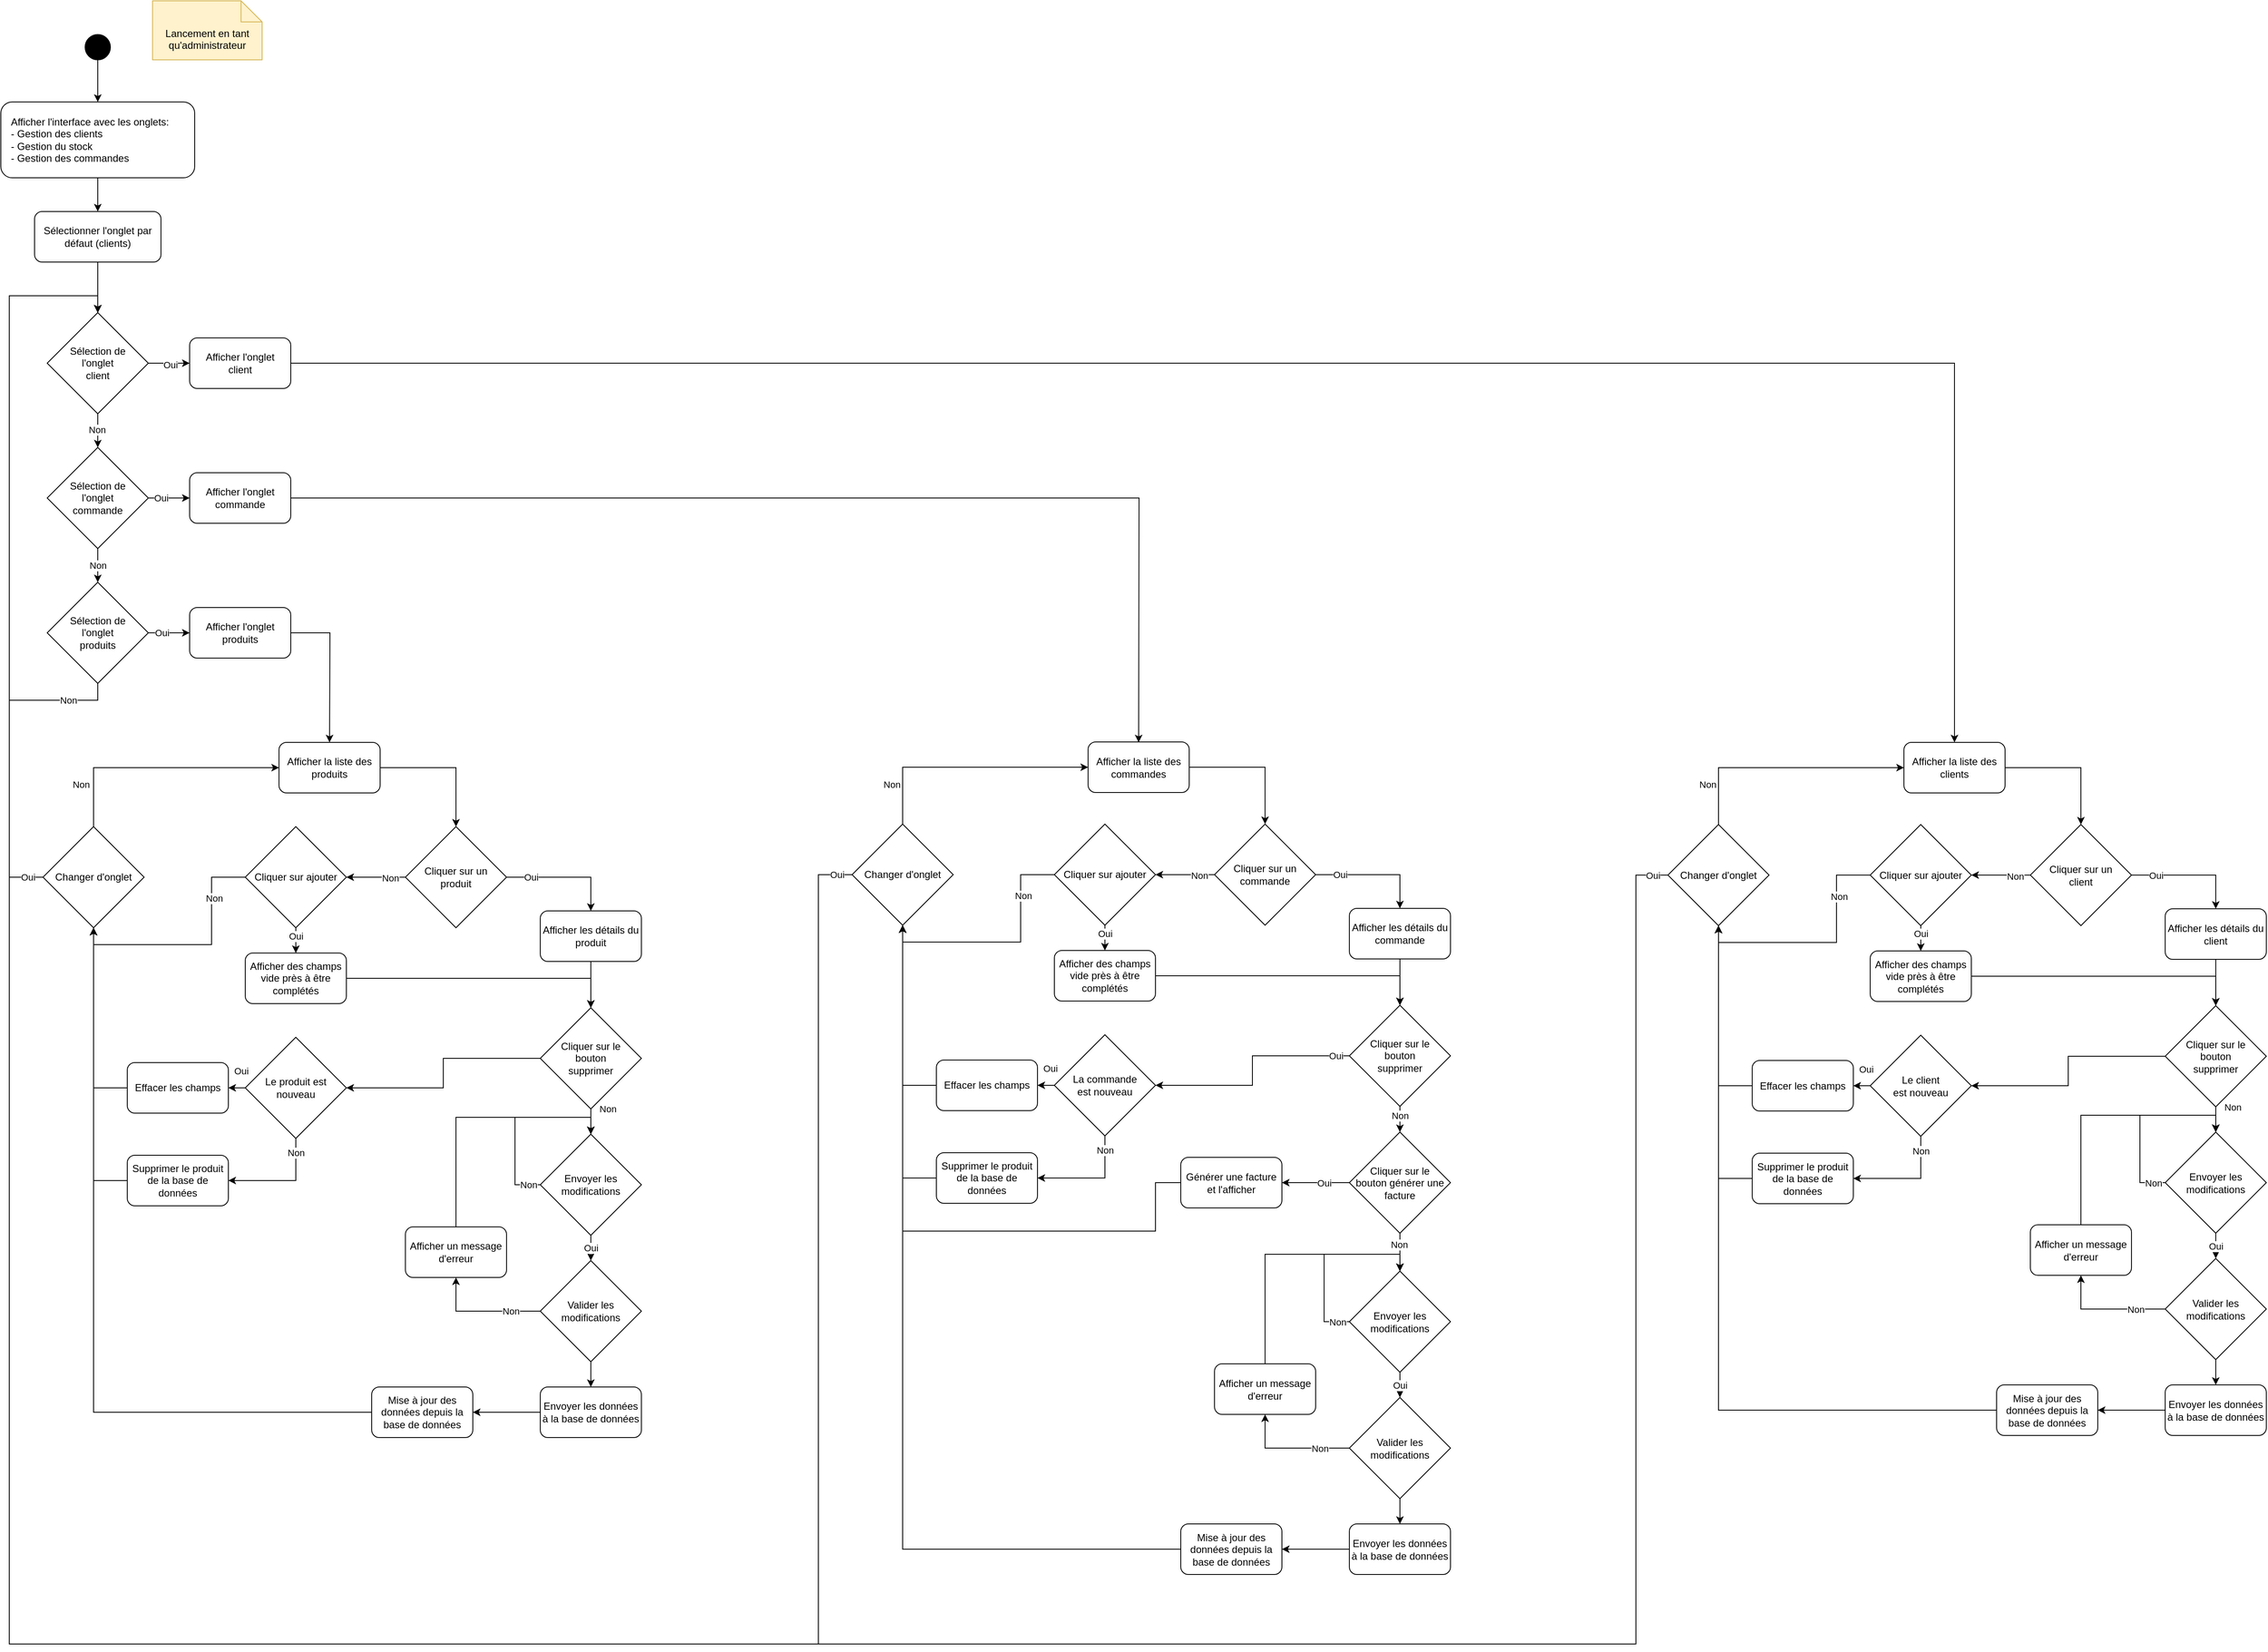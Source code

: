 <mxfile version="22.1.2" type="device">
  <diagram id="C5RBs43oDa-KdzZeNtuy" name="Page-1">
    <mxGraphModel dx="1592" dy="1075" grid="1" gridSize="10" guides="1" tooltips="1" connect="1" arrows="1" fold="1" page="1" pageScale="1" pageWidth="827" pageHeight="1169" math="0" shadow="0">
      <root>
        <mxCell id="WIyWlLk6GJQsqaUBKTNV-0" />
        <mxCell id="WIyWlLk6GJQsqaUBKTNV-1" parent="WIyWlLk6GJQsqaUBKTNV-0" />
        <mxCell id="DJRFasF-yW1EyUBaLKps-2" style="edgeStyle=orthogonalEdgeStyle;rounded=0;orthogonalLoop=1;jettySize=auto;html=1;exitX=0.5;exitY=1;exitDx=0;exitDy=0;entryX=0.5;entryY=0;entryDx=0;entryDy=0;" edge="1" parent="WIyWlLk6GJQsqaUBKTNV-1" source="DJRFasF-yW1EyUBaLKps-0" target="DJRFasF-yW1EyUBaLKps-16">
          <mxGeometry relative="1" as="geometry">
            <mxPoint x="185" y="110" as="targetPoint" />
          </mxGeometry>
        </mxCell>
        <mxCell id="DJRFasF-yW1EyUBaLKps-0" value="" style="ellipse;fillColor=strokeColor;html=1;" vertex="1" parent="WIyWlLk6GJQsqaUBKTNV-1">
          <mxGeometry x="170" y="40" width="30" height="30" as="geometry" />
        </mxCell>
        <mxCell id="DJRFasF-yW1EyUBaLKps-19" style="edgeStyle=orthogonalEdgeStyle;rounded=0;orthogonalLoop=1;jettySize=auto;html=1;exitX=0.5;exitY=1;exitDx=0;exitDy=0;entryX=0.5;entryY=0;entryDx=0;entryDy=0;" edge="1" parent="WIyWlLk6GJQsqaUBKTNV-1" source="DJRFasF-yW1EyUBaLKps-16" target="DJRFasF-yW1EyUBaLKps-18">
          <mxGeometry relative="1" as="geometry" />
        </mxCell>
        <mxCell id="DJRFasF-yW1EyUBaLKps-16" value="Afficher l&#39;interface avec les onglets:&lt;br&gt;- Gestion des clients&lt;br&gt;- Gestion du stock&lt;br&gt;- Gestion des commandes" style="rounded=1;whiteSpace=wrap;html=1;fillColor=none;align=left;spacingLeft=10;" vertex="1" parent="WIyWlLk6GJQsqaUBKTNV-1">
          <mxGeometry x="70" y="120" width="230" height="90" as="geometry" />
        </mxCell>
        <mxCell id="DJRFasF-yW1EyUBaLKps-61" style="edgeStyle=orthogonalEdgeStyle;rounded=0;orthogonalLoop=1;jettySize=auto;html=1;exitX=0.5;exitY=1;exitDx=0;exitDy=0;entryX=0.5;entryY=0;entryDx=0;entryDy=0;" edge="1" parent="WIyWlLk6GJQsqaUBKTNV-1" source="DJRFasF-yW1EyUBaLKps-18" target="DJRFasF-yW1EyUBaLKps-60">
          <mxGeometry relative="1" as="geometry" />
        </mxCell>
        <mxCell id="DJRFasF-yW1EyUBaLKps-18" value="Sélectionner l&#39;onglet par défaut (clients)" style="rounded=1;whiteSpace=wrap;html=1;fontColor=default;fillColor=none;" vertex="1" parent="WIyWlLk6GJQsqaUBKTNV-1">
          <mxGeometry x="110" y="250" width="150" height="60" as="geometry" />
        </mxCell>
        <mxCell id="DJRFasF-yW1EyUBaLKps-25" value="Lancement en tant qu&#39;administrateur" style="shape=note2;boundedLbl=1;whiteSpace=wrap;html=1;size=25;verticalAlign=top;align=center;fillColor=#fff2cc;strokeColor=#d6b656;" vertex="1" parent="WIyWlLk6GJQsqaUBKTNV-1">
          <mxGeometry x="250" width="130" height="70" as="geometry" />
        </mxCell>
        <mxCell id="DJRFasF-yW1EyUBaLKps-34" style="edgeStyle=orthogonalEdgeStyle;rounded=0;orthogonalLoop=1;jettySize=auto;html=1;exitX=1;exitY=0.5;exitDx=0;exitDy=0;entryX=0;entryY=0.5;entryDx=0;entryDy=0;" edge="1" parent="WIyWlLk6GJQsqaUBKTNV-1" source="DJRFasF-yW1EyUBaLKps-30" target="DJRFasF-yW1EyUBaLKps-33">
          <mxGeometry relative="1" as="geometry" />
        </mxCell>
        <mxCell id="DJRFasF-yW1EyUBaLKps-35" value="Oui" style="edgeLabel;html=1;align=center;verticalAlign=middle;resizable=0;points=[];" vertex="1" connectable="0" parent="DJRFasF-yW1EyUBaLKps-34">
          <mxGeometry x="-0.548" y="-1" relative="1" as="geometry">
            <mxPoint x="4" y="-1" as="offset" />
          </mxGeometry>
        </mxCell>
        <mxCell id="DJRFasF-yW1EyUBaLKps-36" style="edgeStyle=orthogonalEdgeStyle;rounded=0;orthogonalLoop=1;jettySize=auto;html=1;exitX=0.5;exitY=1;exitDx=0;exitDy=0;entryX=0.5;entryY=0;entryDx=0;entryDy=0;" edge="1" parent="WIyWlLk6GJQsqaUBKTNV-1" source="DJRFasF-yW1EyUBaLKps-30" target="DJRFasF-yW1EyUBaLKps-37">
          <mxGeometry relative="1" as="geometry">
            <mxPoint x="185" y="690" as="targetPoint" />
          </mxGeometry>
        </mxCell>
        <mxCell id="DJRFasF-yW1EyUBaLKps-42" value="Non" style="edgeLabel;html=1;align=center;verticalAlign=middle;resizable=0;points=[];" vertex="1" connectable="0" parent="DJRFasF-yW1EyUBaLKps-36">
          <mxGeometry x="0.108" y="1" relative="1" as="geometry">
            <mxPoint x="-1" y="-2" as="offset" />
          </mxGeometry>
        </mxCell>
        <mxCell id="DJRFasF-yW1EyUBaLKps-30" value="Sélection de &lt;br&gt;l&#39;onglet &lt;br&gt;commande" style="rhombus;whiteSpace=wrap;html=1;fillColor=none;aspect=fixed;" vertex="1" parent="WIyWlLk6GJQsqaUBKTNV-1">
          <mxGeometry x="125" y="530" width="120" height="120" as="geometry" />
        </mxCell>
        <mxCell id="DJRFasF-yW1EyUBaLKps-46" style="edgeStyle=orthogonalEdgeStyle;rounded=0;orthogonalLoop=1;jettySize=auto;html=1;exitX=1;exitY=0.5;exitDx=0;exitDy=0;entryX=0.5;entryY=0;entryDx=0;entryDy=0;" edge="1" parent="WIyWlLk6GJQsqaUBKTNV-1" source="DJRFasF-yW1EyUBaLKps-33">
          <mxGeometry relative="1" as="geometry">
            <mxPoint x="1420" y="880" as="targetPoint" />
          </mxGeometry>
        </mxCell>
        <mxCell id="DJRFasF-yW1EyUBaLKps-33" value="Afficher l&#39;onglet&lt;br&gt;commande" style="rounded=1;whiteSpace=wrap;html=1;fillColor=none;" vertex="1" parent="WIyWlLk6GJQsqaUBKTNV-1">
          <mxGeometry x="294" y="560" width="120" height="60" as="geometry" />
        </mxCell>
        <mxCell id="DJRFasF-yW1EyUBaLKps-40" style="edgeStyle=orthogonalEdgeStyle;rounded=0;orthogonalLoop=1;jettySize=auto;html=1;exitX=1;exitY=0.5;exitDx=0;exitDy=0;entryX=0;entryY=0.5;entryDx=0;entryDy=0;" edge="1" parent="WIyWlLk6GJQsqaUBKTNV-1" source="DJRFasF-yW1EyUBaLKps-37" target="DJRFasF-yW1EyUBaLKps-39">
          <mxGeometry relative="1" as="geometry" />
        </mxCell>
        <mxCell id="DJRFasF-yW1EyUBaLKps-41" value="Oui" style="edgeLabel;html=1;align=center;verticalAlign=middle;resizable=0;points=[];" vertex="1" connectable="0" parent="DJRFasF-yW1EyUBaLKps-40">
          <mxGeometry x="-0.409" y="-1" relative="1" as="geometry">
            <mxPoint x="1" y="-1" as="offset" />
          </mxGeometry>
        </mxCell>
        <mxCell id="DJRFasF-yW1EyUBaLKps-57" style="edgeStyle=orthogonalEdgeStyle;rounded=0;orthogonalLoop=1;jettySize=auto;html=1;exitX=0.5;exitY=1;exitDx=0;exitDy=0;entryX=0.5;entryY=0;entryDx=0;entryDy=0;" edge="1" parent="WIyWlLk6GJQsqaUBKTNV-1" source="DJRFasF-yW1EyUBaLKps-37" target="DJRFasF-yW1EyUBaLKps-60">
          <mxGeometry relative="1" as="geometry">
            <mxPoint x="185" y="890" as="targetPoint" />
            <Array as="points">
              <mxPoint x="185" y="830" />
              <mxPoint x="80" y="830" />
              <mxPoint x="80" y="350" />
              <mxPoint x="185" y="350" />
            </Array>
          </mxGeometry>
        </mxCell>
        <mxCell id="DJRFasF-yW1EyUBaLKps-67" value="Non" style="edgeLabel;html=1;align=center;verticalAlign=middle;resizable=0;points=[];" vertex="1" connectable="0" parent="DJRFasF-yW1EyUBaLKps-57">
          <mxGeometry x="-0.849" relative="1" as="geometry">
            <mxPoint as="offset" />
          </mxGeometry>
        </mxCell>
        <mxCell id="DJRFasF-yW1EyUBaLKps-37" value="Sélection de &lt;br&gt;l&#39;onglet &lt;br&gt;produits" style="rhombus;whiteSpace=wrap;html=1;fillColor=none;aspect=fixed;" vertex="1" parent="WIyWlLk6GJQsqaUBKTNV-1">
          <mxGeometry x="125" y="690" width="120" height="120" as="geometry" />
        </mxCell>
        <mxCell id="DJRFasF-yW1EyUBaLKps-50" style="edgeStyle=orthogonalEdgeStyle;rounded=0;orthogonalLoop=1;jettySize=auto;html=1;exitX=1;exitY=0.5;exitDx=0;exitDy=0;entryX=0.5;entryY=0;entryDx=0;entryDy=0;" edge="1" parent="WIyWlLk6GJQsqaUBKTNV-1" source="DJRFasF-yW1EyUBaLKps-39">
          <mxGeometry relative="1" as="geometry">
            <mxPoint x="460" y="880" as="targetPoint" />
          </mxGeometry>
        </mxCell>
        <mxCell id="DJRFasF-yW1EyUBaLKps-39" value="Afficher l&#39;onglet&lt;br&gt;produits" style="rounded=1;whiteSpace=wrap;html=1;fillColor=none;" vertex="1" parent="WIyWlLk6GJQsqaUBKTNV-1">
          <mxGeometry x="294" y="720" width="120" height="60" as="geometry" />
        </mxCell>
        <mxCell id="DJRFasF-yW1EyUBaLKps-63" style="edgeStyle=orthogonalEdgeStyle;rounded=0;orthogonalLoop=1;jettySize=auto;html=1;exitX=1;exitY=0.5;exitDx=0;exitDy=0;entryX=0;entryY=0.5;entryDx=0;entryDy=0;" edge="1" parent="WIyWlLk6GJQsqaUBKTNV-1" source="DJRFasF-yW1EyUBaLKps-60" target="DJRFasF-yW1EyUBaLKps-62">
          <mxGeometry relative="1" as="geometry" />
        </mxCell>
        <mxCell id="DJRFasF-yW1EyUBaLKps-64" value="Oui" style="edgeLabel;html=1;align=center;verticalAlign=middle;resizable=0;points=[];" vertex="1" connectable="0" parent="DJRFasF-yW1EyUBaLKps-63">
          <mxGeometry x="0.067" y="-2" relative="1" as="geometry">
            <mxPoint as="offset" />
          </mxGeometry>
        </mxCell>
        <mxCell id="DJRFasF-yW1EyUBaLKps-65" style="edgeStyle=orthogonalEdgeStyle;rounded=0;orthogonalLoop=1;jettySize=auto;html=1;exitX=0.5;exitY=1;exitDx=0;exitDy=0;entryX=0.5;entryY=0;entryDx=0;entryDy=0;" edge="1" parent="WIyWlLk6GJQsqaUBKTNV-1" source="DJRFasF-yW1EyUBaLKps-60" target="DJRFasF-yW1EyUBaLKps-30">
          <mxGeometry relative="1" as="geometry" />
        </mxCell>
        <mxCell id="DJRFasF-yW1EyUBaLKps-66" value="Non" style="edgeLabel;html=1;align=center;verticalAlign=middle;resizable=0;points=[];" vertex="1" connectable="0" parent="DJRFasF-yW1EyUBaLKps-65">
          <mxGeometry x="-0.05" y="-1" relative="1" as="geometry">
            <mxPoint as="offset" />
          </mxGeometry>
        </mxCell>
        <mxCell id="DJRFasF-yW1EyUBaLKps-60" value="Sélection de &lt;br&gt;l&#39;onglet &lt;br&gt;client" style="rhombus;whiteSpace=wrap;html=1;fillColor=none;aspect=fixed;" vertex="1" parent="WIyWlLk6GJQsqaUBKTNV-1">
          <mxGeometry x="125" y="370" width="120" height="120" as="geometry" />
        </mxCell>
        <mxCell id="DJRFasF-yW1EyUBaLKps-71" style="edgeStyle=orthogonalEdgeStyle;rounded=0;orthogonalLoop=1;jettySize=auto;html=1;exitX=1;exitY=0.5;exitDx=0;exitDy=0;entryX=0.5;entryY=0;entryDx=0;entryDy=0;" edge="1" parent="WIyWlLk6GJQsqaUBKTNV-1" source="DJRFasF-yW1EyUBaLKps-62" target="DJRFasF-yW1EyUBaLKps-209">
          <mxGeometry relative="1" as="geometry">
            <mxPoint x="1700.03" y="880" as="targetPoint" />
          </mxGeometry>
        </mxCell>
        <mxCell id="DJRFasF-yW1EyUBaLKps-62" value="Afficher l&#39;onglet&lt;br&gt;client" style="rounded=1;whiteSpace=wrap;html=1;fillColor=none;" vertex="1" parent="WIyWlLk6GJQsqaUBKTNV-1">
          <mxGeometry x="294" y="400" width="120" height="60" as="geometry" />
        </mxCell>
        <mxCell id="DJRFasF-yW1EyUBaLKps-141" style="edgeStyle=orthogonalEdgeStyle;rounded=0;orthogonalLoop=1;jettySize=auto;html=1;entryX=0.5;entryY=0;entryDx=0;entryDy=0;" edge="1" parent="WIyWlLk6GJQsqaUBKTNV-1" source="DJRFasF-yW1EyUBaLKps-142" target="DJRFasF-yW1EyUBaLKps-145">
          <mxGeometry relative="1" as="geometry" />
        </mxCell>
        <mxCell id="DJRFasF-yW1EyUBaLKps-142" value="Afficher la liste des produits" style="rounded=1;whiteSpace=wrap;html=1;fillColor=none;" vertex="1" parent="WIyWlLk6GJQsqaUBKTNV-1">
          <mxGeometry x="400.03" y="880" width="120" height="60" as="geometry" />
        </mxCell>
        <mxCell id="DJRFasF-yW1EyUBaLKps-143" style="edgeStyle=orthogonalEdgeStyle;rounded=0;orthogonalLoop=1;jettySize=auto;html=1;exitX=1;exitY=0.5;exitDx=0;exitDy=0;entryX=0.5;entryY=0;entryDx=0;entryDy=0;" edge="1" parent="WIyWlLk6GJQsqaUBKTNV-1" source="DJRFasF-yW1EyUBaLKps-145" target="DJRFasF-yW1EyUBaLKps-147">
          <mxGeometry relative="1" as="geometry">
            <mxPoint x="790.03" y="1080" as="targetPoint" />
            <Array as="points">
              <mxPoint x="770.03" y="1040" />
            </Array>
          </mxGeometry>
        </mxCell>
        <mxCell id="DJRFasF-yW1EyUBaLKps-144" value="Oui" style="edgeLabel;html=1;align=center;verticalAlign=middle;resizable=0;points=[];" vertex="1" connectable="0" parent="DJRFasF-yW1EyUBaLKps-143">
          <mxGeometry x="-0.588" relative="1" as="geometry">
            <mxPoint as="offset" />
          </mxGeometry>
        </mxCell>
        <mxCell id="DJRFasF-yW1EyUBaLKps-188" style="edgeStyle=orthogonalEdgeStyle;rounded=0;orthogonalLoop=1;jettySize=auto;html=1;exitX=0;exitY=0.5;exitDx=0;exitDy=0;entryX=1;entryY=0.5;entryDx=0;entryDy=0;" edge="1" parent="WIyWlLk6GJQsqaUBKTNV-1" source="DJRFasF-yW1EyUBaLKps-145" target="DJRFasF-yW1EyUBaLKps-187">
          <mxGeometry relative="1" as="geometry" />
        </mxCell>
        <mxCell id="DJRFasF-yW1EyUBaLKps-189" value="Non" style="edgeLabel;html=1;align=center;verticalAlign=middle;resizable=0;points=[];" vertex="1" connectable="0" parent="DJRFasF-yW1EyUBaLKps-188">
          <mxGeometry x="-0.447" y="1" relative="1" as="geometry">
            <mxPoint x="1" as="offset" />
          </mxGeometry>
        </mxCell>
        <mxCell id="DJRFasF-yW1EyUBaLKps-145" value="Cliquer sur un &lt;br&gt;produit" style="rhombus;whiteSpace=wrap;html=1;fillColor=none;aspect=fixed;" vertex="1" parent="WIyWlLk6GJQsqaUBKTNV-1">
          <mxGeometry x="550.03" y="980" width="120" height="120" as="geometry" />
        </mxCell>
        <mxCell id="DJRFasF-yW1EyUBaLKps-146" style="edgeStyle=orthogonalEdgeStyle;rounded=0;orthogonalLoop=1;jettySize=auto;html=1;exitX=0.5;exitY=1;exitDx=0;exitDy=0;entryX=0.5;entryY=0;entryDx=0;entryDy=0;" edge="1" parent="WIyWlLk6GJQsqaUBKTNV-1" source="DJRFasF-yW1EyUBaLKps-147" target="DJRFasF-yW1EyUBaLKps-167">
          <mxGeometry relative="1" as="geometry" />
        </mxCell>
        <mxCell id="DJRFasF-yW1EyUBaLKps-147" value="Afficher les détails du produit" style="rounded=1;whiteSpace=wrap;html=1;fillColor=none;" vertex="1" parent="WIyWlLk6GJQsqaUBKTNV-1">
          <mxGeometry x="710.03" y="1080" width="120" height="60" as="geometry" />
        </mxCell>
        <mxCell id="DJRFasF-yW1EyUBaLKps-150" style="edgeStyle=orthogonalEdgeStyle;rounded=0;orthogonalLoop=1;jettySize=auto;html=1;exitX=0.5;exitY=1;exitDx=0;exitDy=0;entryX=0.5;entryY=0;entryDx=0;entryDy=0;" edge="1" parent="WIyWlLk6GJQsqaUBKTNV-1" source="DJRFasF-yW1EyUBaLKps-152" target="DJRFasF-yW1EyUBaLKps-158">
          <mxGeometry relative="1" as="geometry" />
        </mxCell>
        <mxCell id="DJRFasF-yW1EyUBaLKps-151" value="Oui" style="edgeLabel;html=1;align=center;verticalAlign=middle;resizable=0;points=[];" vertex="1" connectable="0" parent="DJRFasF-yW1EyUBaLKps-150">
          <mxGeometry relative="1" as="geometry">
            <mxPoint as="offset" />
          </mxGeometry>
        </mxCell>
        <mxCell id="DJRFasF-yW1EyUBaLKps-152" value="Envoyer les modifications" style="rhombus;whiteSpace=wrap;html=1;fillColor=none;aspect=fixed;" vertex="1" parent="WIyWlLk6GJQsqaUBKTNV-1">
          <mxGeometry x="710.03" y="1345" width="120" height="120" as="geometry" />
        </mxCell>
        <mxCell id="DJRFasF-yW1EyUBaLKps-153" style="edgeStyle=orthogonalEdgeStyle;rounded=0;orthogonalLoop=1;jettySize=auto;html=1;exitX=0;exitY=0.5;exitDx=0;exitDy=0;entryX=0.5;entryY=0;entryDx=0;entryDy=0;" edge="1" parent="WIyWlLk6GJQsqaUBKTNV-1" source="DJRFasF-yW1EyUBaLKps-152" target="DJRFasF-yW1EyUBaLKps-152">
          <mxGeometry relative="1" as="geometry">
            <Array as="points">
              <mxPoint x="680.03" y="1405" />
              <mxPoint x="680.03" y="1325" />
              <mxPoint x="770.03" y="1325" />
            </Array>
          </mxGeometry>
        </mxCell>
        <mxCell id="DJRFasF-yW1EyUBaLKps-154" value="Non" style="edgeLabel;html=1;align=center;verticalAlign=middle;resizable=0;points=[];" vertex="1" connectable="0" parent="DJRFasF-yW1EyUBaLKps-153">
          <mxGeometry x="-0.815" y="1" relative="1" as="geometry">
            <mxPoint x="6" y="-1" as="offset" />
          </mxGeometry>
        </mxCell>
        <mxCell id="DJRFasF-yW1EyUBaLKps-155" style="edgeStyle=orthogonalEdgeStyle;rounded=0;orthogonalLoop=1;jettySize=auto;html=1;exitX=0;exitY=0.5;exitDx=0;exitDy=0;entryX=0.5;entryY=1;entryDx=0;entryDy=0;" edge="1" parent="WIyWlLk6GJQsqaUBKTNV-1" source="DJRFasF-yW1EyUBaLKps-158" target="DJRFasF-yW1EyUBaLKps-160">
          <mxGeometry relative="1" as="geometry">
            <mxPoint x="660.03" y="1515" as="targetPoint" />
          </mxGeometry>
        </mxCell>
        <mxCell id="DJRFasF-yW1EyUBaLKps-156" value="Non" style="edgeLabel;html=1;align=center;verticalAlign=middle;resizable=0;points=[];" vertex="1" connectable="0" parent="DJRFasF-yW1EyUBaLKps-155">
          <mxGeometry x="-0.444" relative="1" as="geometry">
            <mxPoint x="4" as="offset" />
          </mxGeometry>
        </mxCell>
        <mxCell id="DJRFasF-yW1EyUBaLKps-157" style="edgeStyle=orthogonalEdgeStyle;rounded=0;orthogonalLoop=1;jettySize=auto;html=1;exitX=0.5;exitY=1;exitDx=0;exitDy=0;entryX=0.5;entryY=0;entryDx=0;entryDy=0;" edge="1" parent="WIyWlLk6GJQsqaUBKTNV-1" source="DJRFasF-yW1EyUBaLKps-158" target="DJRFasF-yW1EyUBaLKps-162">
          <mxGeometry relative="1" as="geometry" />
        </mxCell>
        <mxCell id="DJRFasF-yW1EyUBaLKps-158" value="Valider les modifications" style="rhombus;whiteSpace=wrap;html=1;fillColor=none;aspect=fixed;" vertex="1" parent="WIyWlLk6GJQsqaUBKTNV-1">
          <mxGeometry x="710.03" y="1495" width="120" height="120" as="geometry" />
        </mxCell>
        <mxCell id="DJRFasF-yW1EyUBaLKps-159" style="edgeStyle=orthogonalEdgeStyle;rounded=0;orthogonalLoop=1;jettySize=auto;html=1;exitX=0.5;exitY=0;exitDx=0;exitDy=0;entryX=0.5;entryY=0;entryDx=0;entryDy=0;" edge="1" parent="WIyWlLk6GJQsqaUBKTNV-1" source="DJRFasF-yW1EyUBaLKps-160" target="DJRFasF-yW1EyUBaLKps-152">
          <mxGeometry relative="1" as="geometry">
            <mxPoint x="660.03" y="1455" as="sourcePoint" />
          </mxGeometry>
        </mxCell>
        <mxCell id="DJRFasF-yW1EyUBaLKps-160" value="Afficher un message d&#39;erreur" style="rounded=1;whiteSpace=wrap;html=1;fillColor=none;" vertex="1" parent="WIyWlLk6GJQsqaUBKTNV-1">
          <mxGeometry x="550.03" y="1455" width="120" height="60" as="geometry" />
        </mxCell>
        <mxCell id="DJRFasF-yW1EyUBaLKps-161" style="edgeStyle=orthogonalEdgeStyle;rounded=0;orthogonalLoop=1;jettySize=auto;html=1;exitX=0;exitY=0.5;exitDx=0;exitDy=0;entryX=1;entryY=0.5;entryDx=0;entryDy=0;" edge="1" parent="WIyWlLk6GJQsqaUBKTNV-1" source="DJRFasF-yW1EyUBaLKps-162" target="DJRFasF-yW1EyUBaLKps-171">
          <mxGeometry relative="1" as="geometry" />
        </mxCell>
        <mxCell id="DJRFasF-yW1EyUBaLKps-162" value="Envoyer les données à la base de données" style="rounded=1;whiteSpace=wrap;html=1;fillColor=none;" vertex="1" parent="WIyWlLk6GJQsqaUBKTNV-1">
          <mxGeometry x="710.03" y="1645" width="120" height="60" as="geometry" />
        </mxCell>
        <mxCell id="DJRFasF-yW1EyUBaLKps-163" style="edgeStyle=orthogonalEdgeStyle;rounded=0;orthogonalLoop=1;jettySize=auto;html=1;exitX=0.5;exitY=1;exitDx=0;exitDy=0;entryX=0.5;entryY=0;entryDx=0;entryDy=0;" edge="1" parent="WIyWlLk6GJQsqaUBKTNV-1" source="DJRFasF-yW1EyUBaLKps-167" target="DJRFasF-yW1EyUBaLKps-152">
          <mxGeometry relative="1" as="geometry" />
        </mxCell>
        <mxCell id="DJRFasF-yW1EyUBaLKps-164" value="Non" style="edgeLabel;html=1;align=center;verticalAlign=middle;resizable=0;points=[];" vertex="1" connectable="0" parent="DJRFasF-yW1EyUBaLKps-163">
          <mxGeometry x="-0.549" y="3" relative="1" as="geometry">
            <mxPoint x="17" y="-7" as="offset" />
          </mxGeometry>
        </mxCell>
        <mxCell id="DJRFasF-yW1EyUBaLKps-165" style="edgeStyle=orthogonalEdgeStyle;rounded=0;orthogonalLoop=1;jettySize=auto;html=1;exitX=0;exitY=0.5;exitDx=0;exitDy=0;entryX=1;entryY=0.5;entryDx=0;entryDy=0;" edge="1" parent="WIyWlLk6GJQsqaUBKTNV-1" source="DJRFasF-yW1EyUBaLKps-167" target="DJRFasF-yW1EyUBaLKps-196">
          <mxGeometry relative="1" as="geometry" />
        </mxCell>
        <mxCell id="DJRFasF-yW1EyUBaLKps-167" value="Cliquer sur le &lt;br&gt;bouton &lt;br&gt;supprimer" style="rhombus;whiteSpace=wrap;html=1;fillColor=none;aspect=fixed;" vertex="1" parent="WIyWlLk6GJQsqaUBKTNV-1">
          <mxGeometry x="710.03" y="1195" width="120" height="120" as="geometry" />
        </mxCell>
        <mxCell id="DJRFasF-yW1EyUBaLKps-206" style="edgeStyle=orthogonalEdgeStyle;rounded=0;orthogonalLoop=1;jettySize=auto;html=1;exitX=0;exitY=0.5;exitDx=0;exitDy=0;entryX=0.5;entryY=1;entryDx=0;entryDy=0;" edge="1" parent="WIyWlLk6GJQsqaUBKTNV-1" source="DJRFasF-yW1EyUBaLKps-169" target="DJRFasF-yW1EyUBaLKps-172">
          <mxGeometry relative="1" as="geometry" />
        </mxCell>
        <mxCell id="DJRFasF-yW1EyUBaLKps-169" value="Supprimer le produit de la base de données" style="rounded=1;whiteSpace=wrap;html=1;fillColor=none;" vertex="1" parent="WIyWlLk6GJQsqaUBKTNV-1">
          <mxGeometry x="220" y="1370" width="120" height="60" as="geometry" />
        </mxCell>
        <mxCell id="DJRFasF-yW1EyUBaLKps-171" value="Mise à jour des données depuis la base de données" style="rounded=1;whiteSpace=wrap;html=1;fillColor=none;" vertex="1" parent="WIyWlLk6GJQsqaUBKTNV-1">
          <mxGeometry x="510" y="1645" width="120" height="60" as="geometry" />
        </mxCell>
        <mxCell id="DJRFasF-yW1EyUBaLKps-173" value="" style="edgeStyle=orthogonalEdgeStyle;rounded=0;orthogonalLoop=1;jettySize=auto;html=1;exitX=0;exitY=0.5;exitDx=0;exitDy=0;entryX=0.5;entryY=1;entryDx=0;entryDy=0;" edge="1" parent="WIyWlLk6GJQsqaUBKTNV-1" source="DJRFasF-yW1EyUBaLKps-171" target="DJRFasF-yW1EyUBaLKps-172">
          <mxGeometry relative="1" as="geometry">
            <Array as="points">
              <mxPoint x="180" y="1675" />
            </Array>
            <mxPoint x="360" y="1640" as="sourcePoint" />
            <mxPoint x="460" y="880" as="targetPoint" />
          </mxGeometry>
        </mxCell>
        <mxCell id="DJRFasF-yW1EyUBaLKps-175" style="edgeStyle=orthogonalEdgeStyle;rounded=0;orthogonalLoop=1;jettySize=auto;html=1;exitX=0.5;exitY=0;exitDx=0;exitDy=0;entryX=0;entryY=0.5;entryDx=0;entryDy=0;" edge="1" parent="WIyWlLk6GJQsqaUBKTNV-1" source="DJRFasF-yW1EyUBaLKps-172" target="DJRFasF-yW1EyUBaLKps-142">
          <mxGeometry relative="1" as="geometry" />
        </mxCell>
        <mxCell id="DJRFasF-yW1EyUBaLKps-176" value="Non" style="edgeLabel;html=1;align=center;verticalAlign=middle;resizable=0;points=[];" vertex="1" connectable="0" parent="DJRFasF-yW1EyUBaLKps-175">
          <mxGeometry x="-0.496" relative="1" as="geometry">
            <mxPoint x="-18" y="20" as="offset" />
          </mxGeometry>
        </mxCell>
        <mxCell id="DJRFasF-yW1EyUBaLKps-177" style="edgeStyle=orthogonalEdgeStyle;rounded=0;orthogonalLoop=1;jettySize=auto;html=1;exitX=0;exitY=0.5;exitDx=0;exitDy=0;entryX=0.5;entryY=0;entryDx=0;entryDy=0;" edge="1" parent="WIyWlLk6GJQsqaUBKTNV-1" source="DJRFasF-yW1EyUBaLKps-172" target="DJRFasF-yW1EyUBaLKps-60">
          <mxGeometry relative="1" as="geometry">
            <Array as="points">
              <mxPoint x="80" y="1040" />
              <mxPoint x="80" y="350" />
              <mxPoint x="185" y="350" />
            </Array>
          </mxGeometry>
        </mxCell>
        <mxCell id="DJRFasF-yW1EyUBaLKps-178" value="Oui" style="edgeLabel;html=1;align=center;verticalAlign=middle;resizable=0;points=[];" vertex="1" connectable="0" parent="DJRFasF-yW1EyUBaLKps-177">
          <mxGeometry x="-0.957" relative="1" as="geometry">
            <mxPoint as="offset" />
          </mxGeometry>
        </mxCell>
        <mxCell id="DJRFasF-yW1EyUBaLKps-172" value="Changer d&#39;onglet" style="rhombus;whiteSpace=wrap;html=1;fillColor=none;aspect=fixed;" vertex="1" parent="WIyWlLk6GJQsqaUBKTNV-1">
          <mxGeometry x="120.0" y="980" width="120" height="120" as="geometry" />
        </mxCell>
        <mxCell id="DJRFasF-yW1EyUBaLKps-186" style="edgeStyle=orthogonalEdgeStyle;rounded=0;orthogonalLoop=1;jettySize=auto;html=1;entryX=0.5;entryY=0;entryDx=0;entryDy=0;exitX=0;exitY=0.5;exitDx=0;exitDy=0;" edge="1" parent="WIyWlLk6GJQsqaUBKTNV-1" source="DJRFasF-yW1EyUBaLKps-241" target="DJRFasF-yW1EyUBaLKps-60">
          <mxGeometry relative="1" as="geometry">
            <mxPoint x="1200" y="1080" as="sourcePoint" />
            <Array as="points">
              <mxPoint x="2010" y="1038" />
              <mxPoint x="2010" y="1950" />
              <mxPoint x="80" y="1950" />
              <mxPoint x="80" y="350" />
              <mxPoint x="185" y="350" />
            </Array>
          </mxGeometry>
        </mxCell>
        <mxCell id="DJRFasF-yW1EyUBaLKps-191" style="edgeStyle=orthogonalEdgeStyle;rounded=0;orthogonalLoop=1;jettySize=auto;html=1;exitX=0.5;exitY=1;exitDx=0;exitDy=0;entryX=0.5;entryY=0;entryDx=0;entryDy=0;" edge="1" parent="WIyWlLk6GJQsqaUBKTNV-1" source="DJRFasF-yW1EyUBaLKps-187" target="DJRFasF-yW1EyUBaLKps-190">
          <mxGeometry relative="1" as="geometry" />
        </mxCell>
        <mxCell id="DJRFasF-yW1EyUBaLKps-195" value="Oui" style="edgeLabel;html=1;align=center;verticalAlign=middle;resizable=0;points=[];" vertex="1" connectable="0" parent="DJRFasF-yW1EyUBaLKps-191">
          <mxGeometry x="-0.222" y="1" relative="1" as="geometry">
            <mxPoint x="-1" y="-2" as="offset" />
          </mxGeometry>
        </mxCell>
        <mxCell id="DJRFasF-yW1EyUBaLKps-193" style="edgeStyle=orthogonalEdgeStyle;rounded=0;orthogonalLoop=1;jettySize=auto;html=1;exitX=0;exitY=0.5;exitDx=0;exitDy=0;entryX=0.5;entryY=1;entryDx=0;entryDy=0;" edge="1" parent="WIyWlLk6GJQsqaUBKTNV-1" source="DJRFasF-yW1EyUBaLKps-187" target="DJRFasF-yW1EyUBaLKps-172">
          <mxGeometry relative="1" as="geometry">
            <Array as="points">
              <mxPoint x="320" y="1040" />
              <mxPoint x="320" y="1120" />
              <mxPoint x="180" y="1120" />
            </Array>
          </mxGeometry>
        </mxCell>
        <mxCell id="DJRFasF-yW1EyUBaLKps-194" value="Non" style="edgeLabel;html=1;align=center;verticalAlign=middle;resizable=0;points=[];" vertex="1" connectable="0" parent="DJRFasF-yW1EyUBaLKps-193">
          <mxGeometry x="-0.537" y="3" relative="1" as="geometry">
            <mxPoint as="offset" />
          </mxGeometry>
        </mxCell>
        <mxCell id="DJRFasF-yW1EyUBaLKps-187" value="Cliquer sur ajouter" style="rhombus;whiteSpace=wrap;html=1;fillColor=none;aspect=fixed;" vertex="1" parent="WIyWlLk6GJQsqaUBKTNV-1">
          <mxGeometry x="360" y="980" width="120" height="120" as="geometry" />
        </mxCell>
        <mxCell id="DJRFasF-yW1EyUBaLKps-192" style="edgeStyle=orthogonalEdgeStyle;rounded=0;orthogonalLoop=1;jettySize=auto;html=1;exitX=1;exitY=0.5;exitDx=0;exitDy=0;entryX=0.5;entryY=0;entryDx=0;entryDy=0;" edge="1" parent="WIyWlLk6GJQsqaUBKTNV-1" source="DJRFasF-yW1EyUBaLKps-190" target="DJRFasF-yW1EyUBaLKps-167">
          <mxGeometry relative="1" as="geometry">
            <Array as="points">
              <mxPoint x="770" y="1160" />
            </Array>
          </mxGeometry>
        </mxCell>
        <mxCell id="DJRFasF-yW1EyUBaLKps-190" value="Afficher des champs vide près à être complétés" style="rounded=1;whiteSpace=wrap;html=1;fillColor=none;" vertex="1" parent="WIyWlLk6GJQsqaUBKTNV-1">
          <mxGeometry x="360" y="1130" width="120" height="60" as="geometry" />
        </mxCell>
        <mxCell id="DJRFasF-yW1EyUBaLKps-202" style="edgeStyle=orthogonalEdgeStyle;rounded=0;orthogonalLoop=1;jettySize=auto;html=1;exitX=0;exitY=0.5;exitDx=0;exitDy=0;entryX=1;entryY=0.5;entryDx=0;entryDy=0;" edge="1" parent="WIyWlLk6GJQsqaUBKTNV-1" source="DJRFasF-yW1EyUBaLKps-196" target="DJRFasF-yW1EyUBaLKps-200">
          <mxGeometry relative="1" as="geometry" />
        </mxCell>
        <mxCell id="DJRFasF-yW1EyUBaLKps-203" value="Oui" style="edgeLabel;html=1;align=center;verticalAlign=middle;resizable=0;points=[];" vertex="1" connectable="0" parent="DJRFasF-yW1EyUBaLKps-202">
          <mxGeometry x="0.067" y="2" relative="1" as="geometry">
            <mxPoint x="5" y="-22" as="offset" />
          </mxGeometry>
        </mxCell>
        <mxCell id="DJRFasF-yW1EyUBaLKps-205" style="edgeStyle=orthogonalEdgeStyle;rounded=0;orthogonalLoop=1;jettySize=auto;html=1;exitX=0.5;exitY=1;exitDx=0;exitDy=0;entryX=1;entryY=0.5;entryDx=0;entryDy=0;" edge="1" parent="WIyWlLk6GJQsqaUBKTNV-1" source="DJRFasF-yW1EyUBaLKps-196" target="DJRFasF-yW1EyUBaLKps-169">
          <mxGeometry relative="1" as="geometry" />
        </mxCell>
        <mxCell id="DJRFasF-yW1EyUBaLKps-207" value="Non" style="edgeLabel;html=1;align=center;verticalAlign=middle;resizable=0;points=[];" vertex="1" connectable="0" parent="DJRFasF-yW1EyUBaLKps-205">
          <mxGeometry x="-0.74" relative="1" as="geometry">
            <mxPoint as="offset" />
          </mxGeometry>
        </mxCell>
        <mxCell id="DJRFasF-yW1EyUBaLKps-196" value="Le produit est nouveau" style="rhombus;whiteSpace=wrap;html=1;fillColor=none;aspect=fixed;" vertex="1" parent="WIyWlLk6GJQsqaUBKTNV-1">
          <mxGeometry x="360" y="1230" width="120" height="120" as="geometry" />
        </mxCell>
        <mxCell id="DJRFasF-yW1EyUBaLKps-204" style="edgeStyle=orthogonalEdgeStyle;rounded=0;orthogonalLoop=1;jettySize=auto;html=1;exitX=0;exitY=0.5;exitDx=0;exitDy=0;entryX=0.5;entryY=1;entryDx=0;entryDy=0;" edge="1" parent="WIyWlLk6GJQsqaUBKTNV-1" source="DJRFasF-yW1EyUBaLKps-200" target="DJRFasF-yW1EyUBaLKps-172">
          <mxGeometry relative="1" as="geometry" />
        </mxCell>
        <mxCell id="DJRFasF-yW1EyUBaLKps-200" value="Effacer les champs" style="rounded=1;whiteSpace=wrap;html=1;fillColor=none;" vertex="1" parent="WIyWlLk6GJQsqaUBKTNV-1">
          <mxGeometry x="220" y="1260" width="120" height="60" as="geometry" />
        </mxCell>
        <mxCell id="DJRFasF-yW1EyUBaLKps-208" style="edgeStyle=orthogonalEdgeStyle;rounded=0;orthogonalLoop=1;jettySize=auto;html=1;entryX=0.5;entryY=0;entryDx=0;entryDy=0;" edge="1" parent="WIyWlLk6GJQsqaUBKTNV-1" source="DJRFasF-yW1EyUBaLKps-209" target="DJRFasF-yW1EyUBaLKps-214">
          <mxGeometry relative="1" as="geometry" />
        </mxCell>
        <mxCell id="DJRFasF-yW1EyUBaLKps-209" value="Afficher la liste des clients" style="rounded=1;whiteSpace=wrap;html=1;fillColor=none;" vertex="1" parent="WIyWlLk6GJQsqaUBKTNV-1">
          <mxGeometry x="2328.03" y="880" width="120" height="60" as="geometry" />
        </mxCell>
        <mxCell id="DJRFasF-yW1EyUBaLKps-210" style="edgeStyle=orthogonalEdgeStyle;rounded=0;orthogonalLoop=1;jettySize=auto;html=1;exitX=1;exitY=0.5;exitDx=0;exitDy=0;entryX=0.5;entryY=0;entryDx=0;entryDy=0;" edge="1" parent="WIyWlLk6GJQsqaUBKTNV-1" source="DJRFasF-yW1EyUBaLKps-214" target="DJRFasF-yW1EyUBaLKps-216">
          <mxGeometry relative="1" as="geometry">
            <mxPoint x="2718.03" y="1077.5" as="targetPoint" />
            <Array as="points">
              <mxPoint x="2698.03" y="1037.5" />
            </Array>
          </mxGeometry>
        </mxCell>
        <mxCell id="DJRFasF-yW1EyUBaLKps-211" value="Oui" style="edgeLabel;html=1;align=center;verticalAlign=middle;resizable=0;points=[];" vertex="1" connectable="0" parent="DJRFasF-yW1EyUBaLKps-210">
          <mxGeometry x="-0.588" relative="1" as="geometry">
            <mxPoint as="offset" />
          </mxGeometry>
        </mxCell>
        <mxCell id="DJRFasF-yW1EyUBaLKps-212" style="edgeStyle=orthogonalEdgeStyle;rounded=0;orthogonalLoop=1;jettySize=auto;html=1;exitX=0;exitY=0.5;exitDx=0;exitDy=0;entryX=1;entryY=0.5;entryDx=0;entryDy=0;" edge="1" parent="WIyWlLk6GJQsqaUBKTNV-1" source="DJRFasF-yW1EyUBaLKps-214" target="DJRFasF-yW1EyUBaLKps-246">
          <mxGeometry relative="1" as="geometry" />
        </mxCell>
        <mxCell id="DJRFasF-yW1EyUBaLKps-213" value="Non" style="edgeLabel;html=1;align=center;verticalAlign=middle;resizable=0;points=[];" vertex="1" connectable="0" parent="DJRFasF-yW1EyUBaLKps-212">
          <mxGeometry x="-0.447" y="1" relative="1" as="geometry">
            <mxPoint x="1" as="offset" />
          </mxGeometry>
        </mxCell>
        <mxCell id="DJRFasF-yW1EyUBaLKps-214" value="Cliquer sur un &lt;br&gt;client" style="rhombus;whiteSpace=wrap;html=1;fillColor=none;aspect=fixed;" vertex="1" parent="WIyWlLk6GJQsqaUBKTNV-1">
          <mxGeometry x="2478.03" y="977.5" width="120" height="120" as="geometry" />
        </mxCell>
        <mxCell id="DJRFasF-yW1EyUBaLKps-215" style="edgeStyle=orthogonalEdgeStyle;rounded=0;orthogonalLoop=1;jettySize=auto;html=1;exitX=0.5;exitY=1;exitDx=0;exitDy=0;entryX=0.5;entryY=0;entryDx=0;entryDy=0;" edge="1" parent="WIyWlLk6GJQsqaUBKTNV-1" source="DJRFasF-yW1EyUBaLKps-216" target="DJRFasF-yW1EyUBaLKps-233">
          <mxGeometry relative="1" as="geometry" />
        </mxCell>
        <mxCell id="DJRFasF-yW1EyUBaLKps-216" value="Afficher les détails du client" style="rounded=1;whiteSpace=wrap;html=1;fillColor=none;" vertex="1" parent="WIyWlLk6GJQsqaUBKTNV-1">
          <mxGeometry x="2638.03" y="1077.5" width="120" height="60" as="geometry" />
        </mxCell>
        <mxCell id="DJRFasF-yW1EyUBaLKps-217" style="edgeStyle=orthogonalEdgeStyle;rounded=0;orthogonalLoop=1;jettySize=auto;html=1;exitX=0.5;exitY=1;exitDx=0;exitDy=0;entryX=0.5;entryY=0;entryDx=0;entryDy=0;" edge="1" parent="WIyWlLk6GJQsqaUBKTNV-1" source="DJRFasF-yW1EyUBaLKps-219" target="DJRFasF-yW1EyUBaLKps-225">
          <mxGeometry relative="1" as="geometry" />
        </mxCell>
        <mxCell id="DJRFasF-yW1EyUBaLKps-218" value="Oui" style="edgeLabel;html=1;align=center;verticalAlign=middle;resizable=0;points=[];" vertex="1" connectable="0" parent="DJRFasF-yW1EyUBaLKps-217">
          <mxGeometry relative="1" as="geometry">
            <mxPoint as="offset" />
          </mxGeometry>
        </mxCell>
        <mxCell id="DJRFasF-yW1EyUBaLKps-219" value="Envoyer les modifications" style="rhombus;whiteSpace=wrap;html=1;fillColor=none;aspect=fixed;" vertex="1" parent="WIyWlLk6GJQsqaUBKTNV-1">
          <mxGeometry x="2638.03" y="1342.5" width="120" height="120" as="geometry" />
        </mxCell>
        <mxCell id="DJRFasF-yW1EyUBaLKps-220" style="edgeStyle=orthogonalEdgeStyle;rounded=0;orthogonalLoop=1;jettySize=auto;html=1;exitX=0;exitY=0.5;exitDx=0;exitDy=0;entryX=0.5;entryY=0;entryDx=0;entryDy=0;" edge="1" parent="WIyWlLk6GJQsqaUBKTNV-1" source="DJRFasF-yW1EyUBaLKps-219" target="DJRFasF-yW1EyUBaLKps-219">
          <mxGeometry relative="1" as="geometry">
            <Array as="points">
              <mxPoint x="2608.03" y="1402.5" />
              <mxPoint x="2608.03" y="1322.5" />
              <mxPoint x="2698.03" y="1322.5" />
            </Array>
          </mxGeometry>
        </mxCell>
        <mxCell id="DJRFasF-yW1EyUBaLKps-221" value="Non" style="edgeLabel;html=1;align=center;verticalAlign=middle;resizable=0;points=[];" vertex="1" connectable="0" parent="DJRFasF-yW1EyUBaLKps-220">
          <mxGeometry x="-0.815" y="1" relative="1" as="geometry">
            <mxPoint x="6" y="-1" as="offset" />
          </mxGeometry>
        </mxCell>
        <mxCell id="DJRFasF-yW1EyUBaLKps-222" style="edgeStyle=orthogonalEdgeStyle;rounded=0;orthogonalLoop=1;jettySize=auto;html=1;exitX=0;exitY=0.5;exitDx=0;exitDy=0;entryX=0.5;entryY=1;entryDx=0;entryDy=0;" edge="1" parent="WIyWlLk6GJQsqaUBKTNV-1" source="DJRFasF-yW1EyUBaLKps-225" target="DJRFasF-yW1EyUBaLKps-227">
          <mxGeometry relative="1" as="geometry">
            <mxPoint x="2588.03" y="1512.5" as="targetPoint" />
          </mxGeometry>
        </mxCell>
        <mxCell id="DJRFasF-yW1EyUBaLKps-223" value="Non" style="edgeLabel;html=1;align=center;verticalAlign=middle;resizable=0;points=[];" vertex="1" connectable="0" parent="DJRFasF-yW1EyUBaLKps-222">
          <mxGeometry x="-0.444" relative="1" as="geometry">
            <mxPoint x="4" as="offset" />
          </mxGeometry>
        </mxCell>
        <mxCell id="DJRFasF-yW1EyUBaLKps-224" style="edgeStyle=orthogonalEdgeStyle;rounded=0;orthogonalLoop=1;jettySize=auto;html=1;exitX=0.5;exitY=1;exitDx=0;exitDy=0;entryX=0.5;entryY=0;entryDx=0;entryDy=0;" edge="1" parent="WIyWlLk6GJQsqaUBKTNV-1" source="DJRFasF-yW1EyUBaLKps-225" target="DJRFasF-yW1EyUBaLKps-229">
          <mxGeometry relative="1" as="geometry" />
        </mxCell>
        <mxCell id="DJRFasF-yW1EyUBaLKps-225" value="Valider les modifications" style="rhombus;whiteSpace=wrap;html=1;fillColor=none;aspect=fixed;" vertex="1" parent="WIyWlLk6GJQsqaUBKTNV-1">
          <mxGeometry x="2638.03" y="1492.5" width="120" height="120" as="geometry" />
        </mxCell>
        <mxCell id="DJRFasF-yW1EyUBaLKps-226" style="edgeStyle=orthogonalEdgeStyle;rounded=0;orthogonalLoop=1;jettySize=auto;html=1;exitX=0.5;exitY=0;exitDx=0;exitDy=0;entryX=0.5;entryY=0;entryDx=0;entryDy=0;" edge="1" parent="WIyWlLk6GJQsqaUBKTNV-1" source="DJRFasF-yW1EyUBaLKps-227" target="DJRFasF-yW1EyUBaLKps-219">
          <mxGeometry relative="1" as="geometry">
            <mxPoint x="2588.03" y="1452.5" as="sourcePoint" />
          </mxGeometry>
        </mxCell>
        <mxCell id="DJRFasF-yW1EyUBaLKps-227" value="Afficher un message d&#39;erreur" style="rounded=1;whiteSpace=wrap;html=1;fillColor=none;" vertex="1" parent="WIyWlLk6GJQsqaUBKTNV-1">
          <mxGeometry x="2478.03" y="1452.5" width="120" height="60" as="geometry" />
        </mxCell>
        <mxCell id="DJRFasF-yW1EyUBaLKps-228" style="edgeStyle=orthogonalEdgeStyle;rounded=0;orthogonalLoop=1;jettySize=auto;html=1;exitX=0;exitY=0.5;exitDx=0;exitDy=0;entryX=1;entryY=0.5;entryDx=0;entryDy=0;" edge="1" parent="WIyWlLk6GJQsqaUBKTNV-1" source="DJRFasF-yW1EyUBaLKps-229" target="DJRFasF-yW1EyUBaLKps-236">
          <mxGeometry relative="1" as="geometry" />
        </mxCell>
        <mxCell id="DJRFasF-yW1EyUBaLKps-229" value="Envoyer les données à la base de données" style="rounded=1;whiteSpace=wrap;html=1;fillColor=none;" vertex="1" parent="WIyWlLk6GJQsqaUBKTNV-1">
          <mxGeometry x="2638.03" y="1642.5" width="120" height="60" as="geometry" />
        </mxCell>
        <mxCell id="DJRFasF-yW1EyUBaLKps-230" style="edgeStyle=orthogonalEdgeStyle;rounded=0;orthogonalLoop=1;jettySize=auto;html=1;exitX=0.5;exitY=1;exitDx=0;exitDy=0;entryX=0.5;entryY=0;entryDx=0;entryDy=0;" edge="1" parent="WIyWlLk6GJQsqaUBKTNV-1" source="DJRFasF-yW1EyUBaLKps-233" target="DJRFasF-yW1EyUBaLKps-219">
          <mxGeometry relative="1" as="geometry" />
        </mxCell>
        <mxCell id="DJRFasF-yW1EyUBaLKps-231" value="Non" style="edgeLabel;html=1;align=center;verticalAlign=middle;resizable=0;points=[];" vertex="1" connectable="0" parent="DJRFasF-yW1EyUBaLKps-230">
          <mxGeometry x="-0.549" y="3" relative="1" as="geometry">
            <mxPoint x="17" y="-7" as="offset" />
          </mxGeometry>
        </mxCell>
        <mxCell id="DJRFasF-yW1EyUBaLKps-232" style="edgeStyle=orthogonalEdgeStyle;rounded=0;orthogonalLoop=1;jettySize=auto;html=1;exitX=0;exitY=0.5;exitDx=0;exitDy=0;entryX=1;entryY=0.5;entryDx=0;entryDy=0;" edge="1" parent="WIyWlLk6GJQsqaUBKTNV-1" source="DJRFasF-yW1EyUBaLKps-233" target="DJRFasF-yW1EyUBaLKps-253">
          <mxGeometry relative="1" as="geometry" />
        </mxCell>
        <mxCell id="DJRFasF-yW1EyUBaLKps-233" value="Cliquer sur le &lt;br&gt;bouton &lt;br&gt;supprimer" style="rhombus;whiteSpace=wrap;html=1;fillColor=none;aspect=fixed;" vertex="1" parent="WIyWlLk6GJQsqaUBKTNV-1">
          <mxGeometry x="2638.03" y="1192.5" width="120" height="120" as="geometry" />
        </mxCell>
        <mxCell id="DJRFasF-yW1EyUBaLKps-234" style="edgeStyle=orthogonalEdgeStyle;rounded=0;orthogonalLoop=1;jettySize=auto;html=1;exitX=0;exitY=0.5;exitDx=0;exitDy=0;entryX=0.5;entryY=1;entryDx=0;entryDy=0;" edge="1" parent="WIyWlLk6GJQsqaUBKTNV-1" source="DJRFasF-yW1EyUBaLKps-235" target="DJRFasF-yW1EyUBaLKps-241">
          <mxGeometry relative="1" as="geometry" />
        </mxCell>
        <mxCell id="DJRFasF-yW1EyUBaLKps-235" value="Supprimer le produit de la base de données" style="rounded=1;whiteSpace=wrap;html=1;fillColor=none;" vertex="1" parent="WIyWlLk6GJQsqaUBKTNV-1">
          <mxGeometry x="2148" y="1367.5" width="120" height="60" as="geometry" />
        </mxCell>
        <mxCell id="DJRFasF-yW1EyUBaLKps-236" value="Mise à jour des données depuis la base de données" style="rounded=1;whiteSpace=wrap;html=1;fillColor=none;" vertex="1" parent="WIyWlLk6GJQsqaUBKTNV-1">
          <mxGeometry x="2438" y="1642.5" width="120" height="60" as="geometry" />
        </mxCell>
        <mxCell id="DJRFasF-yW1EyUBaLKps-237" value="" style="edgeStyle=orthogonalEdgeStyle;rounded=0;orthogonalLoop=1;jettySize=auto;html=1;exitX=0;exitY=0.5;exitDx=0;exitDy=0;entryX=0.5;entryY=1;entryDx=0;entryDy=0;" edge="1" parent="WIyWlLk6GJQsqaUBKTNV-1" source="DJRFasF-yW1EyUBaLKps-236" target="DJRFasF-yW1EyUBaLKps-241">
          <mxGeometry relative="1" as="geometry">
            <Array as="points">
              <mxPoint x="2108" y="1672.5" />
            </Array>
            <mxPoint x="2288" y="1637.5" as="sourcePoint" />
            <mxPoint x="2388" y="877.5" as="targetPoint" />
          </mxGeometry>
        </mxCell>
        <mxCell id="DJRFasF-yW1EyUBaLKps-238" style="edgeStyle=orthogonalEdgeStyle;rounded=0;orthogonalLoop=1;jettySize=auto;html=1;exitX=0.5;exitY=0;exitDx=0;exitDy=0;entryX=0;entryY=0.5;entryDx=0;entryDy=0;" edge="1" parent="WIyWlLk6GJQsqaUBKTNV-1" source="DJRFasF-yW1EyUBaLKps-241" target="DJRFasF-yW1EyUBaLKps-209">
          <mxGeometry relative="1" as="geometry" />
        </mxCell>
        <mxCell id="DJRFasF-yW1EyUBaLKps-239" value="Non" style="edgeLabel;html=1;align=center;verticalAlign=middle;resizable=0;points=[];" vertex="1" connectable="0" parent="DJRFasF-yW1EyUBaLKps-238">
          <mxGeometry x="-0.496" relative="1" as="geometry">
            <mxPoint x="-18" y="20" as="offset" />
          </mxGeometry>
        </mxCell>
        <mxCell id="DJRFasF-yW1EyUBaLKps-240" value="Oui" style="edgeLabel;html=1;align=center;verticalAlign=middle;resizable=0;points=[];" vertex="1" connectable="0" parent="WIyWlLk6GJQsqaUBKTNV-1">
          <mxGeometry x="2030" y="1037.5" as="geometry" />
        </mxCell>
        <mxCell id="DJRFasF-yW1EyUBaLKps-241" value="Changer d&#39;onglet" style="rhombus;whiteSpace=wrap;html=1;fillColor=none;aspect=fixed;" vertex="1" parent="WIyWlLk6GJQsqaUBKTNV-1">
          <mxGeometry x="2048" y="977.5" width="120" height="120" as="geometry" />
        </mxCell>
        <mxCell id="DJRFasF-yW1EyUBaLKps-242" style="edgeStyle=orthogonalEdgeStyle;rounded=0;orthogonalLoop=1;jettySize=auto;html=1;exitX=0.5;exitY=1;exitDx=0;exitDy=0;entryX=0.5;entryY=0;entryDx=0;entryDy=0;" edge="1" parent="WIyWlLk6GJQsqaUBKTNV-1" source="DJRFasF-yW1EyUBaLKps-246" target="DJRFasF-yW1EyUBaLKps-248">
          <mxGeometry relative="1" as="geometry" />
        </mxCell>
        <mxCell id="DJRFasF-yW1EyUBaLKps-243" value="Oui" style="edgeLabel;html=1;align=center;verticalAlign=middle;resizable=0;points=[];" vertex="1" connectable="0" parent="DJRFasF-yW1EyUBaLKps-242">
          <mxGeometry x="-0.222" y="1" relative="1" as="geometry">
            <mxPoint x="-1" y="-2" as="offset" />
          </mxGeometry>
        </mxCell>
        <mxCell id="DJRFasF-yW1EyUBaLKps-244" style="edgeStyle=orthogonalEdgeStyle;rounded=0;orthogonalLoop=1;jettySize=auto;html=1;exitX=0;exitY=0.5;exitDx=0;exitDy=0;entryX=0.5;entryY=1;entryDx=0;entryDy=0;" edge="1" parent="WIyWlLk6GJQsqaUBKTNV-1" source="DJRFasF-yW1EyUBaLKps-246" target="DJRFasF-yW1EyUBaLKps-241">
          <mxGeometry relative="1" as="geometry">
            <Array as="points">
              <mxPoint x="2248" y="1037.5" />
              <mxPoint x="2248" y="1117.5" />
              <mxPoint x="2108" y="1117.5" />
            </Array>
          </mxGeometry>
        </mxCell>
        <mxCell id="DJRFasF-yW1EyUBaLKps-245" value="Non" style="edgeLabel;html=1;align=center;verticalAlign=middle;resizable=0;points=[];" vertex="1" connectable="0" parent="DJRFasF-yW1EyUBaLKps-244">
          <mxGeometry x="-0.537" y="3" relative="1" as="geometry">
            <mxPoint as="offset" />
          </mxGeometry>
        </mxCell>
        <mxCell id="DJRFasF-yW1EyUBaLKps-246" value="Cliquer sur ajouter" style="rhombus;whiteSpace=wrap;html=1;fillColor=none;aspect=fixed;" vertex="1" parent="WIyWlLk6GJQsqaUBKTNV-1">
          <mxGeometry x="2288" y="977.5" width="120" height="120" as="geometry" />
        </mxCell>
        <mxCell id="DJRFasF-yW1EyUBaLKps-247" style="edgeStyle=orthogonalEdgeStyle;rounded=0;orthogonalLoop=1;jettySize=auto;html=1;exitX=1;exitY=0.5;exitDx=0;exitDy=0;entryX=0.5;entryY=0;entryDx=0;entryDy=0;" edge="1" parent="WIyWlLk6GJQsqaUBKTNV-1" source="DJRFasF-yW1EyUBaLKps-248" target="DJRFasF-yW1EyUBaLKps-233">
          <mxGeometry relative="1" as="geometry">
            <Array as="points">
              <mxPoint x="2698" y="1157.5" />
            </Array>
          </mxGeometry>
        </mxCell>
        <mxCell id="DJRFasF-yW1EyUBaLKps-248" value="Afficher des champs vide près à être complétés" style="rounded=1;whiteSpace=wrap;html=1;fillColor=none;" vertex="1" parent="WIyWlLk6GJQsqaUBKTNV-1">
          <mxGeometry x="2288" y="1127.5" width="120" height="60" as="geometry" />
        </mxCell>
        <mxCell id="DJRFasF-yW1EyUBaLKps-249" style="edgeStyle=orthogonalEdgeStyle;rounded=0;orthogonalLoop=1;jettySize=auto;html=1;exitX=0;exitY=0.5;exitDx=0;exitDy=0;entryX=1;entryY=0.5;entryDx=0;entryDy=0;" edge="1" parent="WIyWlLk6GJQsqaUBKTNV-1" source="DJRFasF-yW1EyUBaLKps-253" target="DJRFasF-yW1EyUBaLKps-255">
          <mxGeometry relative="1" as="geometry" />
        </mxCell>
        <mxCell id="DJRFasF-yW1EyUBaLKps-250" value="Oui" style="edgeLabel;html=1;align=center;verticalAlign=middle;resizable=0;points=[];" vertex="1" connectable="0" parent="DJRFasF-yW1EyUBaLKps-249">
          <mxGeometry x="0.067" y="2" relative="1" as="geometry">
            <mxPoint x="5" y="-22" as="offset" />
          </mxGeometry>
        </mxCell>
        <mxCell id="DJRFasF-yW1EyUBaLKps-251" style="edgeStyle=orthogonalEdgeStyle;rounded=0;orthogonalLoop=1;jettySize=auto;html=1;exitX=0.5;exitY=1;exitDx=0;exitDy=0;entryX=1;entryY=0.5;entryDx=0;entryDy=0;" edge="1" parent="WIyWlLk6GJQsqaUBKTNV-1" source="DJRFasF-yW1EyUBaLKps-253" target="DJRFasF-yW1EyUBaLKps-235">
          <mxGeometry relative="1" as="geometry" />
        </mxCell>
        <mxCell id="DJRFasF-yW1EyUBaLKps-252" value="Non" style="edgeLabel;html=1;align=center;verticalAlign=middle;resizable=0;points=[];" vertex="1" connectable="0" parent="DJRFasF-yW1EyUBaLKps-251">
          <mxGeometry x="-0.74" relative="1" as="geometry">
            <mxPoint as="offset" />
          </mxGeometry>
        </mxCell>
        <mxCell id="DJRFasF-yW1EyUBaLKps-253" value="Le client &lt;br&gt;est nouveau" style="rhombus;whiteSpace=wrap;html=1;fillColor=none;aspect=fixed;" vertex="1" parent="WIyWlLk6GJQsqaUBKTNV-1">
          <mxGeometry x="2288" y="1227.5" width="120" height="120" as="geometry" />
        </mxCell>
        <mxCell id="DJRFasF-yW1EyUBaLKps-254" style="edgeStyle=orthogonalEdgeStyle;rounded=0;orthogonalLoop=1;jettySize=auto;html=1;exitX=0;exitY=0.5;exitDx=0;exitDy=0;entryX=0.5;entryY=1;entryDx=0;entryDy=0;" edge="1" parent="WIyWlLk6GJQsqaUBKTNV-1" source="DJRFasF-yW1EyUBaLKps-255" target="DJRFasF-yW1EyUBaLKps-241">
          <mxGeometry relative="1" as="geometry" />
        </mxCell>
        <mxCell id="DJRFasF-yW1EyUBaLKps-255" value="Effacer les champs" style="rounded=1;whiteSpace=wrap;html=1;fillColor=none;" vertex="1" parent="WIyWlLk6GJQsqaUBKTNV-1">
          <mxGeometry x="2148" y="1257.5" width="120" height="60" as="geometry" />
        </mxCell>
        <mxCell id="DJRFasF-yW1EyUBaLKps-256" style="edgeStyle=orthogonalEdgeStyle;rounded=0;orthogonalLoop=1;jettySize=auto;html=1;entryX=0.5;entryY=0;entryDx=0;entryDy=0;" edge="1" parent="WIyWlLk6GJQsqaUBKTNV-1" source="DJRFasF-yW1EyUBaLKps-257" target="DJRFasF-yW1EyUBaLKps-262">
          <mxGeometry relative="1" as="geometry" />
        </mxCell>
        <mxCell id="DJRFasF-yW1EyUBaLKps-257" value="Afficher la liste des commandes" style="rounded=1;whiteSpace=wrap;html=1;fillColor=none;" vertex="1" parent="WIyWlLk6GJQsqaUBKTNV-1">
          <mxGeometry x="1360.03" y="879.5" width="120" height="60" as="geometry" />
        </mxCell>
        <mxCell id="DJRFasF-yW1EyUBaLKps-258" style="edgeStyle=orthogonalEdgeStyle;rounded=0;orthogonalLoop=1;jettySize=auto;html=1;exitX=1;exitY=0.5;exitDx=0;exitDy=0;entryX=0.5;entryY=0;entryDx=0;entryDy=0;" edge="1" parent="WIyWlLk6GJQsqaUBKTNV-1" source="DJRFasF-yW1EyUBaLKps-262" target="DJRFasF-yW1EyUBaLKps-264">
          <mxGeometry relative="1" as="geometry">
            <mxPoint x="1750.03" y="1077" as="targetPoint" />
            <Array as="points">
              <mxPoint x="1730.03" y="1037" />
            </Array>
          </mxGeometry>
        </mxCell>
        <mxCell id="DJRFasF-yW1EyUBaLKps-259" value="Oui" style="edgeLabel;html=1;align=center;verticalAlign=middle;resizable=0;points=[];" vertex="1" connectable="0" parent="DJRFasF-yW1EyUBaLKps-258">
          <mxGeometry x="-0.588" relative="1" as="geometry">
            <mxPoint as="offset" />
          </mxGeometry>
        </mxCell>
        <mxCell id="DJRFasF-yW1EyUBaLKps-260" style="edgeStyle=orthogonalEdgeStyle;rounded=0;orthogonalLoop=1;jettySize=auto;html=1;exitX=0;exitY=0.5;exitDx=0;exitDy=0;entryX=1;entryY=0.5;entryDx=0;entryDy=0;" edge="1" parent="WIyWlLk6GJQsqaUBKTNV-1" source="DJRFasF-yW1EyUBaLKps-262" target="DJRFasF-yW1EyUBaLKps-294">
          <mxGeometry relative="1" as="geometry" />
        </mxCell>
        <mxCell id="DJRFasF-yW1EyUBaLKps-261" value="Non" style="edgeLabel;html=1;align=center;verticalAlign=middle;resizable=0;points=[];" vertex="1" connectable="0" parent="DJRFasF-yW1EyUBaLKps-260">
          <mxGeometry x="-0.447" y="1" relative="1" as="geometry">
            <mxPoint x="1" as="offset" />
          </mxGeometry>
        </mxCell>
        <mxCell id="DJRFasF-yW1EyUBaLKps-262" value="Cliquer sur un &lt;br&gt;commande" style="rhombus;whiteSpace=wrap;html=1;fillColor=none;aspect=fixed;" vertex="1" parent="WIyWlLk6GJQsqaUBKTNV-1">
          <mxGeometry x="1510.03" y="977" width="120" height="120" as="geometry" />
        </mxCell>
        <mxCell id="DJRFasF-yW1EyUBaLKps-263" style="edgeStyle=orthogonalEdgeStyle;rounded=0;orthogonalLoop=1;jettySize=auto;html=1;exitX=0.5;exitY=1;exitDx=0;exitDy=0;entryX=0.5;entryY=0;entryDx=0;entryDy=0;" edge="1" parent="WIyWlLk6GJQsqaUBKTNV-1" source="DJRFasF-yW1EyUBaLKps-264" target="DJRFasF-yW1EyUBaLKps-281">
          <mxGeometry relative="1" as="geometry" />
        </mxCell>
        <mxCell id="DJRFasF-yW1EyUBaLKps-264" value="Afficher les détails du commande" style="rounded=1;whiteSpace=wrap;html=1;fillColor=none;" vertex="1" parent="WIyWlLk6GJQsqaUBKTNV-1">
          <mxGeometry x="1670.03" y="1077" width="120" height="60" as="geometry" />
        </mxCell>
        <mxCell id="DJRFasF-yW1EyUBaLKps-265" style="edgeStyle=orthogonalEdgeStyle;rounded=0;orthogonalLoop=1;jettySize=auto;html=1;exitX=0.5;exitY=1;exitDx=0;exitDy=0;entryX=0.5;entryY=0;entryDx=0;entryDy=0;" edge="1" parent="WIyWlLk6GJQsqaUBKTNV-1" source="DJRFasF-yW1EyUBaLKps-267" target="DJRFasF-yW1EyUBaLKps-273">
          <mxGeometry relative="1" as="geometry" />
        </mxCell>
        <mxCell id="DJRFasF-yW1EyUBaLKps-266" value="Oui" style="edgeLabel;html=1;align=center;verticalAlign=middle;resizable=0;points=[];" vertex="1" connectable="0" parent="DJRFasF-yW1EyUBaLKps-265">
          <mxGeometry relative="1" as="geometry">
            <mxPoint as="offset" />
          </mxGeometry>
        </mxCell>
        <mxCell id="DJRFasF-yW1EyUBaLKps-267" value="Envoyer les modifications" style="rhombus;whiteSpace=wrap;html=1;fillColor=none;aspect=fixed;" vertex="1" parent="WIyWlLk6GJQsqaUBKTNV-1">
          <mxGeometry x="1670.03" y="1507.5" width="120" height="120" as="geometry" />
        </mxCell>
        <mxCell id="DJRFasF-yW1EyUBaLKps-268" style="edgeStyle=orthogonalEdgeStyle;rounded=0;orthogonalLoop=1;jettySize=auto;html=1;exitX=0;exitY=0.5;exitDx=0;exitDy=0;entryX=0.5;entryY=0;entryDx=0;entryDy=0;" edge="1" parent="WIyWlLk6GJQsqaUBKTNV-1" source="DJRFasF-yW1EyUBaLKps-267" target="DJRFasF-yW1EyUBaLKps-267">
          <mxGeometry relative="1" as="geometry">
            <Array as="points">
              <mxPoint x="1640.03" y="1567.5" />
              <mxPoint x="1640.03" y="1487.5" />
              <mxPoint x="1730.03" y="1487.5" />
            </Array>
          </mxGeometry>
        </mxCell>
        <mxCell id="DJRFasF-yW1EyUBaLKps-269" value="Non" style="edgeLabel;html=1;align=center;verticalAlign=middle;resizable=0;points=[];" vertex="1" connectable="0" parent="DJRFasF-yW1EyUBaLKps-268">
          <mxGeometry x="-0.815" y="1" relative="1" as="geometry">
            <mxPoint x="6" y="-1" as="offset" />
          </mxGeometry>
        </mxCell>
        <mxCell id="DJRFasF-yW1EyUBaLKps-270" style="edgeStyle=orthogonalEdgeStyle;rounded=0;orthogonalLoop=1;jettySize=auto;html=1;exitX=0;exitY=0.5;exitDx=0;exitDy=0;entryX=0.5;entryY=1;entryDx=0;entryDy=0;" edge="1" parent="WIyWlLk6GJQsqaUBKTNV-1" source="DJRFasF-yW1EyUBaLKps-273" target="DJRFasF-yW1EyUBaLKps-275">
          <mxGeometry relative="1" as="geometry">
            <mxPoint x="1620.03" y="1677.5" as="targetPoint" />
          </mxGeometry>
        </mxCell>
        <mxCell id="DJRFasF-yW1EyUBaLKps-271" value="Non" style="edgeLabel;html=1;align=center;verticalAlign=middle;resizable=0;points=[];" vertex="1" connectable="0" parent="DJRFasF-yW1EyUBaLKps-270">
          <mxGeometry x="-0.444" relative="1" as="geometry">
            <mxPoint x="4" as="offset" />
          </mxGeometry>
        </mxCell>
        <mxCell id="DJRFasF-yW1EyUBaLKps-272" style="edgeStyle=orthogonalEdgeStyle;rounded=0;orthogonalLoop=1;jettySize=auto;html=1;exitX=0.5;exitY=1;exitDx=0;exitDy=0;entryX=0.5;entryY=0;entryDx=0;entryDy=0;" edge="1" parent="WIyWlLk6GJQsqaUBKTNV-1" source="DJRFasF-yW1EyUBaLKps-273" target="DJRFasF-yW1EyUBaLKps-277">
          <mxGeometry relative="1" as="geometry" />
        </mxCell>
        <mxCell id="DJRFasF-yW1EyUBaLKps-273" value="Valider les modifications" style="rhombus;whiteSpace=wrap;html=1;fillColor=none;aspect=fixed;" vertex="1" parent="WIyWlLk6GJQsqaUBKTNV-1">
          <mxGeometry x="1670.03" y="1657.5" width="120" height="120" as="geometry" />
        </mxCell>
        <mxCell id="DJRFasF-yW1EyUBaLKps-274" style="edgeStyle=orthogonalEdgeStyle;rounded=0;orthogonalLoop=1;jettySize=auto;html=1;exitX=0.5;exitY=0;exitDx=0;exitDy=0;entryX=0.5;entryY=0;entryDx=0;entryDy=0;" edge="1" parent="WIyWlLk6GJQsqaUBKTNV-1" source="DJRFasF-yW1EyUBaLKps-275" target="DJRFasF-yW1EyUBaLKps-267">
          <mxGeometry relative="1" as="geometry">
            <mxPoint x="1620.03" y="1617.5" as="sourcePoint" />
          </mxGeometry>
        </mxCell>
        <mxCell id="DJRFasF-yW1EyUBaLKps-275" value="Afficher un message d&#39;erreur" style="rounded=1;whiteSpace=wrap;html=1;fillColor=none;" vertex="1" parent="WIyWlLk6GJQsqaUBKTNV-1">
          <mxGeometry x="1510.03" y="1617.5" width="120" height="60" as="geometry" />
        </mxCell>
        <mxCell id="DJRFasF-yW1EyUBaLKps-276" style="edgeStyle=orthogonalEdgeStyle;rounded=0;orthogonalLoop=1;jettySize=auto;html=1;exitX=0;exitY=0.5;exitDx=0;exitDy=0;entryX=1;entryY=0.5;entryDx=0;entryDy=0;" edge="1" parent="WIyWlLk6GJQsqaUBKTNV-1" source="DJRFasF-yW1EyUBaLKps-277" target="DJRFasF-yW1EyUBaLKps-284">
          <mxGeometry relative="1" as="geometry" />
        </mxCell>
        <mxCell id="DJRFasF-yW1EyUBaLKps-277" value="Envoyer les données à la base de données" style="rounded=1;whiteSpace=wrap;html=1;fillColor=none;" vertex="1" parent="WIyWlLk6GJQsqaUBKTNV-1">
          <mxGeometry x="1670.03" y="1807.5" width="120" height="60" as="geometry" />
        </mxCell>
        <mxCell id="DJRFasF-yW1EyUBaLKps-280" style="edgeStyle=orthogonalEdgeStyle;rounded=0;orthogonalLoop=1;jettySize=auto;html=1;exitX=0;exitY=0.5;exitDx=0;exitDy=0;entryX=1;entryY=0.5;entryDx=0;entryDy=0;" edge="1" parent="WIyWlLk6GJQsqaUBKTNV-1" source="DJRFasF-yW1EyUBaLKps-281" target="DJRFasF-yW1EyUBaLKps-301">
          <mxGeometry relative="1" as="geometry" />
        </mxCell>
        <mxCell id="DJRFasF-yW1EyUBaLKps-308" value="Oui" style="edgeLabel;html=1;align=center;verticalAlign=middle;resizable=0;points=[];" vertex="1" connectable="0" parent="DJRFasF-yW1EyUBaLKps-280">
          <mxGeometry x="-0.657" y="3" relative="1" as="geometry">
            <mxPoint x="29" y="-3" as="offset" />
          </mxGeometry>
        </mxCell>
        <mxCell id="DJRFasF-yW1EyUBaLKps-306" style="edgeStyle=orthogonalEdgeStyle;rounded=0;orthogonalLoop=1;jettySize=auto;html=1;exitX=0.5;exitY=1;exitDx=0;exitDy=0;entryX=0.5;entryY=0;entryDx=0;entryDy=0;" edge="1" parent="WIyWlLk6GJQsqaUBKTNV-1" source="DJRFasF-yW1EyUBaLKps-281" target="DJRFasF-yW1EyUBaLKps-305">
          <mxGeometry relative="1" as="geometry" />
        </mxCell>
        <mxCell id="DJRFasF-yW1EyUBaLKps-307" value="Non" style="edgeLabel;html=1;align=center;verticalAlign=middle;resizable=0;points=[];" vertex="1" connectable="0" parent="DJRFasF-yW1EyUBaLKps-306">
          <mxGeometry x="-0.316" y="2" relative="1" as="geometry">
            <mxPoint x="-2" as="offset" />
          </mxGeometry>
        </mxCell>
        <mxCell id="DJRFasF-yW1EyUBaLKps-281" value="Cliquer sur le &lt;br&gt;bouton &lt;br&gt;supprimer" style="rhombus;whiteSpace=wrap;html=1;fillColor=none;aspect=fixed;" vertex="1" parent="WIyWlLk6GJQsqaUBKTNV-1">
          <mxGeometry x="1670.03" y="1192" width="120" height="120" as="geometry" />
        </mxCell>
        <mxCell id="DJRFasF-yW1EyUBaLKps-282" style="edgeStyle=orthogonalEdgeStyle;rounded=0;orthogonalLoop=1;jettySize=auto;html=1;exitX=0;exitY=0.5;exitDx=0;exitDy=0;entryX=0.5;entryY=1;entryDx=0;entryDy=0;" edge="1" parent="WIyWlLk6GJQsqaUBKTNV-1" source="DJRFasF-yW1EyUBaLKps-283" target="DJRFasF-yW1EyUBaLKps-289">
          <mxGeometry relative="1" as="geometry" />
        </mxCell>
        <mxCell id="DJRFasF-yW1EyUBaLKps-283" value="Supprimer le produit de la base de données" style="rounded=1;whiteSpace=wrap;html=1;fillColor=none;" vertex="1" parent="WIyWlLk6GJQsqaUBKTNV-1">
          <mxGeometry x="1180" y="1367" width="120" height="60" as="geometry" />
        </mxCell>
        <mxCell id="DJRFasF-yW1EyUBaLKps-284" value="Mise à jour des données depuis la base de données" style="rounded=1;whiteSpace=wrap;html=1;fillColor=none;" vertex="1" parent="WIyWlLk6GJQsqaUBKTNV-1">
          <mxGeometry x="1470" y="1807.5" width="120" height="60" as="geometry" />
        </mxCell>
        <mxCell id="DJRFasF-yW1EyUBaLKps-285" value="" style="edgeStyle=orthogonalEdgeStyle;rounded=0;orthogonalLoop=1;jettySize=auto;html=1;exitX=0;exitY=0.5;exitDx=0;exitDy=0;entryX=0.5;entryY=1;entryDx=0;entryDy=0;" edge="1" parent="WIyWlLk6GJQsqaUBKTNV-1" source="DJRFasF-yW1EyUBaLKps-284" target="DJRFasF-yW1EyUBaLKps-289">
          <mxGeometry relative="1" as="geometry">
            <Array as="points">
              <mxPoint x="1140" y="1837" />
            </Array>
            <mxPoint x="1320" y="1637" as="sourcePoint" />
            <mxPoint x="1420" y="877" as="targetPoint" />
          </mxGeometry>
        </mxCell>
        <mxCell id="DJRFasF-yW1EyUBaLKps-286" style="edgeStyle=orthogonalEdgeStyle;rounded=0;orthogonalLoop=1;jettySize=auto;html=1;exitX=0.5;exitY=0;exitDx=0;exitDy=0;entryX=0;entryY=0.5;entryDx=0;entryDy=0;" edge="1" parent="WIyWlLk6GJQsqaUBKTNV-1" source="DJRFasF-yW1EyUBaLKps-289" target="DJRFasF-yW1EyUBaLKps-257">
          <mxGeometry relative="1" as="geometry" />
        </mxCell>
        <mxCell id="DJRFasF-yW1EyUBaLKps-287" value="Non" style="edgeLabel;html=1;align=center;verticalAlign=middle;resizable=0;points=[];" vertex="1" connectable="0" parent="DJRFasF-yW1EyUBaLKps-286">
          <mxGeometry x="-0.496" relative="1" as="geometry">
            <mxPoint x="-18" y="20" as="offset" />
          </mxGeometry>
        </mxCell>
        <mxCell id="DJRFasF-yW1EyUBaLKps-315" style="edgeStyle=orthogonalEdgeStyle;rounded=0;orthogonalLoop=1;jettySize=auto;html=1;exitX=0;exitY=0.5;exitDx=0;exitDy=0;entryX=0.5;entryY=0;entryDx=0;entryDy=0;" edge="1" parent="WIyWlLk6GJQsqaUBKTNV-1" source="DJRFasF-yW1EyUBaLKps-289" target="DJRFasF-yW1EyUBaLKps-60">
          <mxGeometry relative="1" as="geometry">
            <mxPoint x="-30.0" y="685.385" as="targetPoint" />
            <Array as="points">
              <mxPoint x="1040" y="1037" />
              <mxPoint x="1040" y="1950" />
              <mxPoint x="80" y="1950" />
              <mxPoint x="80" y="350" />
              <mxPoint x="185" y="350" />
            </Array>
          </mxGeometry>
        </mxCell>
        <mxCell id="DJRFasF-yW1EyUBaLKps-316" value="Oui" style="edgeLabel;html=1;align=center;verticalAlign=middle;resizable=0;points=[];" vertex="1" connectable="0" parent="DJRFasF-yW1EyUBaLKps-315">
          <mxGeometry x="-0.99" y="1" relative="1" as="geometry">
            <mxPoint y="-1" as="offset" />
          </mxGeometry>
        </mxCell>
        <mxCell id="DJRFasF-yW1EyUBaLKps-289" value="Changer d&#39;onglet" style="rhombus;whiteSpace=wrap;html=1;fillColor=none;aspect=fixed;" vertex="1" parent="WIyWlLk6GJQsqaUBKTNV-1">
          <mxGeometry x="1080" y="977" width="120" height="120" as="geometry" />
        </mxCell>
        <mxCell id="DJRFasF-yW1EyUBaLKps-290" style="edgeStyle=orthogonalEdgeStyle;rounded=0;orthogonalLoop=1;jettySize=auto;html=1;exitX=0.5;exitY=1;exitDx=0;exitDy=0;entryX=0.5;entryY=0;entryDx=0;entryDy=0;" edge="1" parent="WIyWlLk6GJQsqaUBKTNV-1" source="DJRFasF-yW1EyUBaLKps-294" target="DJRFasF-yW1EyUBaLKps-296">
          <mxGeometry relative="1" as="geometry" />
        </mxCell>
        <mxCell id="DJRFasF-yW1EyUBaLKps-291" value="Oui" style="edgeLabel;html=1;align=center;verticalAlign=middle;resizable=0;points=[];" vertex="1" connectable="0" parent="DJRFasF-yW1EyUBaLKps-290">
          <mxGeometry x="-0.222" y="1" relative="1" as="geometry">
            <mxPoint x="-1" y="-2" as="offset" />
          </mxGeometry>
        </mxCell>
        <mxCell id="DJRFasF-yW1EyUBaLKps-292" style="edgeStyle=orthogonalEdgeStyle;rounded=0;orthogonalLoop=1;jettySize=auto;html=1;exitX=0;exitY=0.5;exitDx=0;exitDy=0;entryX=0.5;entryY=1;entryDx=0;entryDy=0;" edge="1" parent="WIyWlLk6GJQsqaUBKTNV-1" source="DJRFasF-yW1EyUBaLKps-294" target="DJRFasF-yW1EyUBaLKps-289">
          <mxGeometry relative="1" as="geometry">
            <Array as="points">
              <mxPoint x="1280" y="1037" />
              <mxPoint x="1280" y="1117" />
              <mxPoint x="1140" y="1117" />
            </Array>
          </mxGeometry>
        </mxCell>
        <mxCell id="DJRFasF-yW1EyUBaLKps-293" value="Non" style="edgeLabel;html=1;align=center;verticalAlign=middle;resizable=0;points=[];" vertex="1" connectable="0" parent="DJRFasF-yW1EyUBaLKps-292">
          <mxGeometry x="-0.537" y="3" relative="1" as="geometry">
            <mxPoint as="offset" />
          </mxGeometry>
        </mxCell>
        <mxCell id="DJRFasF-yW1EyUBaLKps-294" value="Cliquer sur ajouter" style="rhombus;whiteSpace=wrap;html=1;fillColor=none;aspect=fixed;" vertex="1" parent="WIyWlLk6GJQsqaUBKTNV-1">
          <mxGeometry x="1320" y="977" width="120" height="120" as="geometry" />
        </mxCell>
        <mxCell id="DJRFasF-yW1EyUBaLKps-295" style="edgeStyle=orthogonalEdgeStyle;rounded=0;orthogonalLoop=1;jettySize=auto;html=1;exitX=1;exitY=0.5;exitDx=0;exitDy=0;entryX=0.5;entryY=0;entryDx=0;entryDy=0;" edge="1" parent="WIyWlLk6GJQsqaUBKTNV-1" source="DJRFasF-yW1EyUBaLKps-296" target="DJRFasF-yW1EyUBaLKps-281">
          <mxGeometry relative="1" as="geometry">
            <Array as="points">
              <mxPoint x="1730" y="1157" />
            </Array>
          </mxGeometry>
        </mxCell>
        <mxCell id="DJRFasF-yW1EyUBaLKps-296" value="Afficher des champs vide près à être complétés" style="rounded=1;whiteSpace=wrap;html=1;fillColor=none;" vertex="1" parent="WIyWlLk6GJQsqaUBKTNV-1">
          <mxGeometry x="1320" y="1127" width="120" height="60" as="geometry" />
        </mxCell>
        <mxCell id="DJRFasF-yW1EyUBaLKps-297" style="edgeStyle=orthogonalEdgeStyle;rounded=0;orthogonalLoop=1;jettySize=auto;html=1;exitX=0;exitY=0.5;exitDx=0;exitDy=0;entryX=1;entryY=0.5;entryDx=0;entryDy=0;" edge="1" parent="WIyWlLk6GJQsqaUBKTNV-1" source="DJRFasF-yW1EyUBaLKps-301" target="DJRFasF-yW1EyUBaLKps-303">
          <mxGeometry relative="1" as="geometry" />
        </mxCell>
        <mxCell id="DJRFasF-yW1EyUBaLKps-298" value="Oui" style="edgeLabel;html=1;align=center;verticalAlign=middle;resizable=0;points=[];" vertex="1" connectable="0" parent="DJRFasF-yW1EyUBaLKps-297">
          <mxGeometry x="0.067" y="2" relative="1" as="geometry">
            <mxPoint x="5" y="-22" as="offset" />
          </mxGeometry>
        </mxCell>
        <mxCell id="DJRFasF-yW1EyUBaLKps-299" style="edgeStyle=orthogonalEdgeStyle;rounded=0;orthogonalLoop=1;jettySize=auto;html=1;exitX=0.5;exitY=1;exitDx=0;exitDy=0;entryX=1;entryY=0.5;entryDx=0;entryDy=0;" edge="1" parent="WIyWlLk6GJQsqaUBKTNV-1" source="DJRFasF-yW1EyUBaLKps-301" target="DJRFasF-yW1EyUBaLKps-283">
          <mxGeometry relative="1" as="geometry" />
        </mxCell>
        <mxCell id="DJRFasF-yW1EyUBaLKps-300" value="Non" style="edgeLabel;html=1;align=center;verticalAlign=middle;resizable=0;points=[];" vertex="1" connectable="0" parent="DJRFasF-yW1EyUBaLKps-299">
          <mxGeometry x="-0.74" relative="1" as="geometry">
            <mxPoint as="offset" />
          </mxGeometry>
        </mxCell>
        <mxCell id="DJRFasF-yW1EyUBaLKps-301" value="La commande&lt;br&gt;est nouveau" style="rhombus;whiteSpace=wrap;html=1;fillColor=none;aspect=fixed;" vertex="1" parent="WIyWlLk6GJQsqaUBKTNV-1">
          <mxGeometry x="1320" y="1227" width="120" height="120" as="geometry" />
        </mxCell>
        <mxCell id="DJRFasF-yW1EyUBaLKps-302" style="edgeStyle=orthogonalEdgeStyle;rounded=0;orthogonalLoop=1;jettySize=auto;html=1;exitX=0;exitY=0.5;exitDx=0;exitDy=0;entryX=0.5;entryY=1;entryDx=0;entryDy=0;" edge="1" parent="WIyWlLk6GJQsqaUBKTNV-1" source="DJRFasF-yW1EyUBaLKps-303" target="DJRFasF-yW1EyUBaLKps-289">
          <mxGeometry relative="1" as="geometry" />
        </mxCell>
        <mxCell id="DJRFasF-yW1EyUBaLKps-303" value="Effacer les champs" style="rounded=1;whiteSpace=wrap;html=1;fillColor=none;" vertex="1" parent="WIyWlLk6GJQsqaUBKTNV-1">
          <mxGeometry x="1180" y="1257" width="120" height="60" as="geometry" />
        </mxCell>
        <mxCell id="DJRFasF-yW1EyUBaLKps-309" style="edgeStyle=orthogonalEdgeStyle;rounded=0;orthogonalLoop=1;jettySize=auto;html=1;exitX=0.5;exitY=1;exitDx=0;exitDy=0;entryX=0.5;entryY=0;entryDx=0;entryDy=0;" edge="1" parent="WIyWlLk6GJQsqaUBKTNV-1" source="DJRFasF-yW1EyUBaLKps-305" target="DJRFasF-yW1EyUBaLKps-267">
          <mxGeometry relative="1" as="geometry" />
        </mxCell>
        <mxCell id="DJRFasF-yW1EyUBaLKps-310" value="Non" style="edgeLabel;html=1;align=center;verticalAlign=middle;resizable=0;points=[];" vertex="1" connectable="0" parent="DJRFasF-yW1EyUBaLKps-309">
          <mxGeometry x="-0.417" y="-1" relative="1" as="geometry">
            <mxPoint as="offset" />
          </mxGeometry>
        </mxCell>
        <mxCell id="DJRFasF-yW1EyUBaLKps-312" style="edgeStyle=orthogonalEdgeStyle;rounded=0;orthogonalLoop=1;jettySize=auto;html=1;exitX=0;exitY=0.5;exitDx=0;exitDy=0;entryX=1;entryY=0.5;entryDx=0;entryDy=0;" edge="1" parent="WIyWlLk6GJQsqaUBKTNV-1" source="DJRFasF-yW1EyUBaLKps-305" target="DJRFasF-yW1EyUBaLKps-311">
          <mxGeometry relative="1" as="geometry" />
        </mxCell>
        <mxCell id="DJRFasF-yW1EyUBaLKps-313" value="Oui" style="edgeLabel;html=1;align=center;verticalAlign=middle;resizable=0;points=[];" vertex="1" connectable="0" parent="DJRFasF-yW1EyUBaLKps-312">
          <mxGeometry x="-0.234" y="2" relative="1" as="geometry">
            <mxPoint y="-2" as="offset" />
          </mxGeometry>
        </mxCell>
        <mxCell id="DJRFasF-yW1EyUBaLKps-305" value="Cliquer sur le &lt;br&gt;bouton générer une facture" style="rhombus;whiteSpace=wrap;html=1;fillColor=none;aspect=fixed;" vertex="1" parent="WIyWlLk6GJQsqaUBKTNV-1">
          <mxGeometry x="1670.03" y="1342.5" width="120" height="120" as="geometry" />
        </mxCell>
        <mxCell id="DJRFasF-yW1EyUBaLKps-314" style="edgeStyle=orthogonalEdgeStyle;rounded=0;orthogonalLoop=1;jettySize=auto;html=1;entryX=0.5;entryY=1;entryDx=0;entryDy=0;exitX=0;exitY=0.5;exitDx=0;exitDy=0;" edge="1" parent="WIyWlLk6GJQsqaUBKTNV-1" source="DJRFasF-yW1EyUBaLKps-311" target="DJRFasF-yW1EyUBaLKps-289">
          <mxGeometry relative="1" as="geometry">
            <mxPoint x="1370" y="1500" as="sourcePoint" />
            <Array as="points">
              <mxPoint x="1440" y="1402" />
              <mxPoint x="1440" y="1460" />
              <mxPoint x="1140" y="1460" />
            </Array>
          </mxGeometry>
        </mxCell>
        <mxCell id="DJRFasF-yW1EyUBaLKps-311" value="Générer une facture et l&#39;afficher" style="rounded=1;whiteSpace=wrap;html=1;fillColor=none;" vertex="1" parent="WIyWlLk6GJQsqaUBKTNV-1">
          <mxGeometry x="1470" y="1372.5" width="120" height="60" as="geometry" />
        </mxCell>
      </root>
    </mxGraphModel>
  </diagram>
</mxfile>
